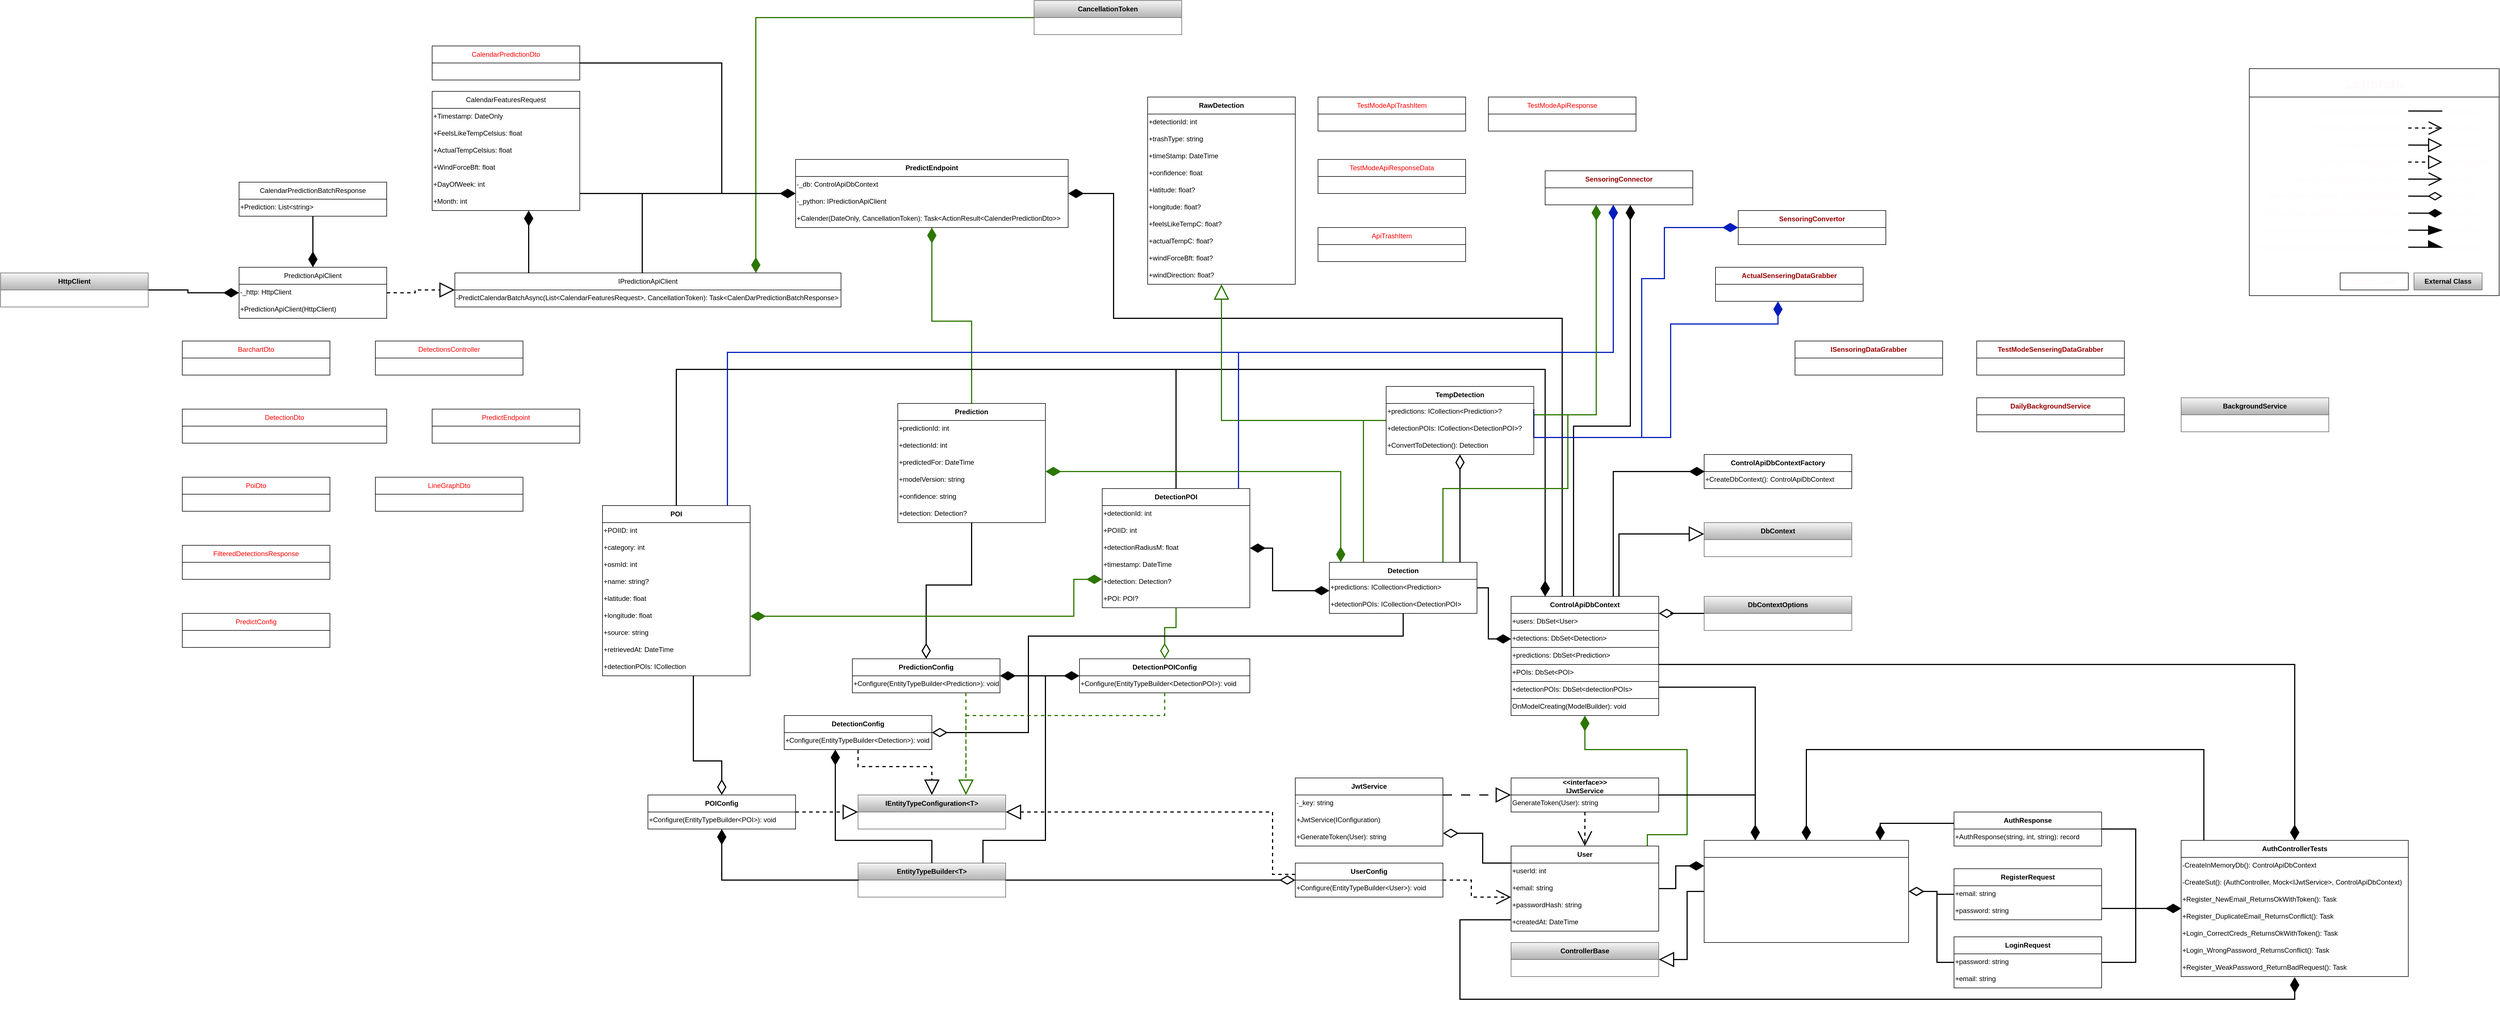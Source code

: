 <mxfile version="26.1.1">
  <diagram name="Page-1" id="39hm194q-l13xccRxlsW">
    <mxGraphModel dx="7352" dy="3788" grid="1" gridSize="10" guides="1" tooltips="1" connect="1" arrows="1" fold="1" page="1" pageScale="1" pageWidth="827" pageHeight="1169" math="0" shadow="0">
      <root>
        <mxCell id="0" />
        <mxCell id="1" parent="0" />
        <mxCell id="iMFxXNbG9mVQUTvpo4ha-89" style="edgeStyle=orthogonalEdgeStyle;rounded=0;orthogonalLoop=1;jettySize=auto;html=1;entryX=0.25;entryY=0;entryDx=0;entryDy=0;strokeWidth=2;endSize=22;endArrow=diamondThin;endFill=1;fontColor=#FF0000;" parent="1" source="e_NueUDCwhWNqrkMhHox-1" target="iMFxXNbG9mVQUTvpo4ha-80" edge="1">
          <mxGeometry relative="1" as="geometry">
            <Array as="points">
              <mxPoint x="-1350" y="-70" />
            </Array>
          </mxGeometry>
        </mxCell>
        <mxCell id="RKpVfi-_QJKtM7PnYj4Q-41" style="edgeStyle=orthogonalEdgeStyle;rounded=0;orthogonalLoop=1;jettySize=auto;html=1;endArrow=block;endFill=0;strokeWidth=2;endSize=22;fontColor=#FF0000;" parent="1" source="e_NueUDCwhWNqrkMhHox-1" target="iMFxXNbG9mVQUTvpo4ha-42" edge="1">
          <mxGeometry relative="1" as="geometry">
            <Array as="points">
              <mxPoint x="-1590" y="-340" />
            </Array>
          </mxGeometry>
        </mxCell>
        <mxCell id="iwyEC6983UlKEHwNcQ2G-27" style="edgeStyle=orthogonalEdgeStyle;rounded=0;orthogonalLoop=1;jettySize=auto;html=1;strokeWidth=2;endArrow=diamondThin;endFill=1;endSize=22;" parent="1" source="e_NueUDCwhWNqrkMhHox-1" target="iwyEC6983UlKEHwNcQ2G-1" edge="1">
          <mxGeometry relative="1" as="geometry">
            <Array as="points">
              <mxPoint x="-400" y="-110" />
            </Array>
          </mxGeometry>
        </mxCell>
        <mxCell id="iwyEC6983UlKEHwNcQ2G-37" style="edgeStyle=orthogonalEdgeStyle;rounded=0;orthogonalLoop=1;jettySize=auto;html=1;strokeWidth=2;targetPerimeterSpacing=-1;endSize=22;endArrow=diamondThin;endFill=1;" parent="1" source="e_NueUDCwhWNqrkMhHox-1" target="iwyEC6983UlKEHwNcQ2G-28" edge="1">
          <mxGeometry relative="1" as="geometry">
            <Array as="points">
              <mxPoint x="-1600" y="-450" />
            </Array>
          </mxGeometry>
        </mxCell>
        <mxCell id="iwyEC6983UlKEHwNcQ2G-41" style="edgeStyle=orthogonalEdgeStyle;rounded=0;orthogonalLoop=1;jettySize=auto;html=1;endArrow=diamondThin;endFill=1;strokeWidth=2;endSize=22;" parent="1" source="e_NueUDCwhWNqrkMhHox-1" target="iwyEC6983UlKEHwNcQ2G-38" edge="1">
          <mxGeometry relative="1" as="geometry">
            <Array as="points">
              <mxPoint x="-1670" y="-530" />
              <mxPoint x="-1570" y="-530" />
            </Array>
          </mxGeometry>
        </mxCell>
        <mxCell id="iwyEC6983UlKEHwNcQ2G-42" style="edgeStyle=orthogonalEdgeStyle;rounded=0;orthogonalLoop=1;jettySize=auto;html=1;strokeWidth=2;endArrow=diamondThin;endFill=1;endSize=22;" parent="1" source="e_NueUDCwhWNqrkMhHox-1" target="7S8ZCQFVZ5OZvFziOqp5-1" edge="1">
          <mxGeometry relative="1" as="geometry">
            <Array as="points">
              <mxPoint x="-1690" y="-720" />
              <mxPoint x="-2480" y="-720" />
              <mxPoint x="-2480" y="-940" />
            </Array>
          </mxGeometry>
        </mxCell>
        <mxCell id="e_NueUDCwhWNqrkMhHox-1" value="&lt;b&gt;ControlApiDbContext&lt;/b&gt;" style="swimlane;fontStyle=0;childLayout=stackLayout;horizontal=1;startSize=30;horizontalStack=0;resizeParent=1;resizeParentMax=0;resizeLast=0;collapsible=1;marginBottom=0;whiteSpace=wrap;html=1;align=center;labelBackgroundColor=none;fontColor=default;strokeColor=default;" parent="1" vertex="1">
          <mxGeometry x="-1780" y="-230" width="260" height="210" as="geometry" />
        </mxCell>
        <mxCell id="e_NueUDCwhWNqrkMhHox-4" value="&lt;span style=&quot;font-family: Helvetica; font-size: 12px; font-style: normal; font-variant-ligatures: normal; font-variant-caps: normal; font-weight: 400; letter-spacing: normal; orphans: 2; text-align: left; text-indent: 0px; text-transform: none; widows: 2; word-spacing: 0px; -webkit-text-stroke-width: 0px; white-space: normal; text-decoration-thickness: initial; text-decoration-style: initial; text-decoration-color: initial; float: none; display: inline !important;&quot;&gt;+users: DbSet&amp;lt;User&amp;gt;&lt;/span&gt;" style="text;whiteSpace=wrap;html=1;labelBackgroundColor=none;fontColor=default;strokeColor=default;" parent="e_NueUDCwhWNqrkMhHox-1" vertex="1">
          <mxGeometry y="30" width="260" height="30" as="geometry" />
        </mxCell>
        <mxCell id="e_NueUDCwhWNqrkMhHox-7" value="&lt;span style=&quot;font-family: Helvetica; font-size: 12px; font-style: normal; font-variant-ligatures: normal; font-variant-caps: normal; font-weight: 400; letter-spacing: normal; orphans: 2; text-align: left; text-indent: 0px; text-transform: none; widows: 2; word-spacing: 0px; -webkit-text-stroke-width: 0px; white-space: normal; text-decoration-thickness: initial; text-decoration-style: initial; text-decoration-color: initial; float: none; display: inline !important;&quot;&gt;+detections: DbSet&amp;lt;Detection&amp;gt;&lt;/span&gt;" style="text;whiteSpace=wrap;html=1;labelBackgroundColor=none;fontColor=default;strokeColor=default;" parent="e_NueUDCwhWNqrkMhHox-1" vertex="1">
          <mxGeometry y="60" width="260" height="30" as="geometry" />
        </mxCell>
        <mxCell id="e_NueUDCwhWNqrkMhHox-9" value="&lt;span style=&quot;font-family: Helvetica; font-size: 12px; font-style: normal; font-variant-ligatures: normal; font-variant-caps: normal; font-weight: 400; letter-spacing: normal; orphans: 2; text-align: left; text-indent: 0px; text-transform: none; widows: 2; word-spacing: 0px; -webkit-text-stroke-width: 0px; white-space: normal; text-decoration-thickness: initial; text-decoration-style: initial; text-decoration-color: initial; float: none; display: inline !important;&quot;&gt;+predictions: DbSet&amp;lt;Prediction&amp;gt;&lt;/span&gt;" style="text;whiteSpace=wrap;html=1;labelBackgroundColor=none;fontColor=default;strokeColor=default;" parent="e_NueUDCwhWNqrkMhHox-1" vertex="1">
          <mxGeometry y="90" width="260" height="30" as="geometry" />
        </mxCell>
        <mxCell id="e_NueUDCwhWNqrkMhHox-5" value="&lt;span style=&quot;font-family: Helvetica; font-size: 12px; font-style: normal; font-variant-ligatures: normal; font-variant-caps: normal; font-weight: 400; letter-spacing: normal; orphans: 2; text-align: left; text-indent: 0px; text-transform: none; widows: 2; word-spacing: 0px; -webkit-text-stroke-width: 0px; white-space: normal; text-decoration-thickness: initial; text-decoration-style: initial; text-decoration-color: initial; float: none; display: inline !important;&quot;&gt;+POIs: DbSet&amp;lt;POI&amp;gt;&lt;/span&gt;" style="text;whiteSpace=wrap;html=1;labelBackgroundColor=none;fontColor=default;strokeColor=default;" parent="e_NueUDCwhWNqrkMhHox-1" vertex="1">
          <mxGeometry y="120" width="260" height="30" as="geometry" />
        </mxCell>
        <mxCell id="e_NueUDCwhWNqrkMhHox-3" value="&lt;span style=&quot;font-family: Helvetica; font-size: 12px; font-style: normal; font-variant-ligatures: normal; font-variant-caps: normal; font-weight: 400; letter-spacing: normal; orphans: 2; text-align: left; text-indent: 0px; text-transform: none; widows: 2; word-spacing: 0px; -webkit-text-stroke-width: 0px; white-space: normal; text-decoration-thickness: initial; text-decoration-style: initial; text-decoration-color: initial; float: none; display: inline !important;&quot;&gt;+detectionPOIs: DbSet&amp;lt;detectionPOIs&amp;gt;&lt;/span&gt;" style="text;whiteSpace=wrap;html=1;labelBackgroundColor=none;fontColor=default;strokeColor=default;" parent="e_NueUDCwhWNqrkMhHox-1" vertex="1">
          <mxGeometry y="150" width="260" height="30" as="geometry" />
        </mxCell>
        <mxCell id="e_NueUDCwhWNqrkMhHox-2" value="&lt;span style=&quot;font-family: Helvetica; font-size: 12px; font-style: normal; font-variant-ligatures: normal; font-variant-caps: normal; font-weight: 400; letter-spacing: normal; orphans: 2; text-align: left; text-indent: 0px; text-transform: none; widows: 2; word-spacing: 0px; -webkit-text-stroke-width: 0px; white-space: normal; text-decoration-thickness: initial; text-decoration-style: initial; text-decoration-color: initial; float: none; display: inline !important;&quot;&gt;OnModelCreating(ModelBuilder): void&lt;/span&gt;" style="text;whiteSpace=wrap;html=1;labelBackgroundColor=none;fontColor=default;strokeColor=default;" parent="e_NueUDCwhWNqrkMhHox-1" vertex="1">
          <mxGeometry y="180" width="260" height="30" as="geometry" />
        </mxCell>
        <mxCell id="iMFxXNbG9mVQUTvpo4ha-94" style="edgeStyle=orthogonalEdgeStyle;rounded=0;orthogonalLoop=1;jettySize=auto;html=1;entryX=0;entryY=0.5;entryDx=0;entryDy=0;endArrow=diamondThin;endFill=1;strokeWidth=2;endSize=22;fontColor=#FF0000;" parent="1" source="e_NueUDCwhWNqrkMhHox-14" target="iMFxXNbG9mVQUTvpo4ha-81" edge="1">
          <mxGeometry relative="1" as="geometry" />
        </mxCell>
        <mxCell id="iMFxXNbG9mVQUTvpo4ha-97" style="edgeStyle=orthogonalEdgeStyle;rounded=0;orthogonalLoop=1;jettySize=auto;html=1;strokeWidth=2;fillColor=#60a917;strokeColor=#2D7600;endArrow=diamondThin;endFill=1;endSize=22;labelBackgroundColor=none;fontColor=#FF0000;" parent="1" source="e_NueUDCwhWNqrkMhHox-14" target="e_NueUDCwhWNqrkMhHox-1" edge="1">
          <mxGeometry relative="1" as="geometry">
            <Array as="points">
              <mxPoint x="-1540" y="190" />
              <mxPoint x="-1470" y="190" />
              <mxPoint x="-1470" y="40" />
              <mxPoint x="-1650" y="40" />
            </Array>
          </mxGeometry>
        </mxCell>
        <mxCell id="iwyEC6983UlKEHwNcQ2G-26" style="edgeStyle=orthogonalEdgeStyle;rounded=0;orthogonalLoop=1;jettySize=auto;html=1;strokeWidth=2;endArrow=diamondThin;endFill=1;targetPerimeterSpacing=1;endSize=22;" parent="1" source="e_NueUDCwhWNqrkMhHox-14" target="iwyEC6983UlKEHwNcQ2G-1" edge="1">
          <mxGeometry relative="1" as="geometry">
            <Array as="points">
              <mxPoint x="-1870" y="340" />
              <mxPoint x="-1870" y="480" />
              <mxPoint x="-400" y="480" />
            </Array>
          </mxGeometry>
        </mxCell>
        <mxCell id="e_NueUDCwhWNqrkMhHox-14" value="&lt;b&gt;User&lt;/b&gt;" style="swimlane;fontStyle=0;childLayout=stackLayout;horizontal=1;startSize=30;horizontalStack=0;resizeParent=1;resizeParentMax=0;resizeLast=0;collapsible=1;marginBottom=0;whiteSpace=wrap;html=1;align=center;labelBackgroundColor=none;fontColor=default;" parent="1" vertex="1">
          <mxGeometry x="-1780" y="210" width="260" height="150" as="geometry" />
        </mxCell>
        <mxCell id="e_NueUDCwhWNqrkMhHox-16" value="&lt;span style=&quot;font-family: Helvetica; font-size: 12px; font-style: normal; font-variant-ligatures: normal; font-variant-caps: normal; font-weight: 400; letter-spacing: normal; orphans: 2; text-align: left; text-indent: 0px; text-transform: none; widows: 2; word-spacing: 0px; -webkit-text-stroke-width: 0px; white-space: normal; text-decoration-thickness: initial; text-decoration-style: initial; text-decoration-color: initial; float: none; display: inline !important;&quot;&gt;+userId: int&lt;/span&gt;" style="text;whiteSpace=wrap;html=1;labelBackgroundColor=none;fontColor=default;" parent="e_NueUDCwhWNqrkMhHox-14" vertex="1">
          <mxGeometry y="30" width="260" height="30" as="geometry" />
        </mxCell>
        <mxCell id="e_NueUDCwhWNqrkMhHox-17" value="&lt;span style=&quot;font-family: Helvetica; font-size: 12px; font-style: normal; font-variant-ligatures: normal; font-variant-caps: normal; font-weight: 400; letter-spacing: normal; orphans: 2; text-align: left; text-indent: 0px; text-transform: none; widows: 2; word-spacing: 0px; -webkit-text-stroke-width: 0px; white-space: normal; text-decoration-thickness: initial; text-decoration-style: initial; text-decoration-color: initial; float: none; display: inline !important;&quot;&gt;+email: string&lt;/span&gt;" style="text;whiteSpace=wrap;html=1;labelBackgroundColor=none;fontColor=default;" parent="e_NueUDCwhWNqrkMhHox-14" vertex="1">
          <mxGeometry y="60" width="260" height="30" as="geometry" />
        </mxCell>
        <mxCell id="e_NueUDCwhWNqrkMhHox-18" value="&lt;span style=&quot;font-family: Helvetica; font-size: 12px; font-style: normal; font-variant-ligatures: normal; font-variant-caps: normal; font-weight: 400; letter-spacing: normal; orphans: 2; text-align: left; text-indent: 0px; text-transform: none; widows: 2; word-spacing: 0px; -webkit-text-stroke-width: 0px; white-space: normal; text-decoration-thickness: initial; text-decoration-style: initial; text-decoration-color: initial; float: none; display: inline !important;&quot;&gt;+passwordHash: string&lt;/span&gt;" style="text;whiteSpace=wrap;html=1;labelBackgroundColor=none;fontColor=default;" parent="e_NueUDCwhWNqrkMhHox-14" vertex="1">
          <mxGeometry y="90" width="260" height="30" as="geometry" />
        </mxCell>
        <mxCell id="e_NueUDCwhWNqrkMhHox-15" value="&lt;span style=&quot;font-family: Helvetica; font-size: 12px; font-style: normal; font-variant-ligatures: normal; font-variant-caps: normal; font-weight: 400; letter-spacing: normal; orphans: 2; text-align: left; text-indent: 0px; text-transform: none; widows: 2; word-spacing: 0px; -webkit-text-stroke-width: 0px; white-space: normal; text-decoration-thickness: initial; text-decoration-style: initial; text-decoration-color: initial; float: none; display: inline !important;&quot;&gt;+createdAt: DateTime&lt;/span&gt;" style="text;whiteSpace=wrap;html=1;labelBackgroundColor=none;fontColor=default;" parent="e_NueUDCwhWNqrkMhHox-14" vertex="1">
          <mxGeometry y="120" width="260" height="30" as="geometry" />
        </mxCell>
        <mxCell id="RKpVfi-_QJKtM7PnYj4Q-15" style="edgeStyle=orthogonalEdgeStyle;rounded=0;orthogonalLoop=1;jettySize=auto;html=1;endSize=22;endArrow=diamondThin;endFill=0;strokeWidth=2;fontColor=#FF0000;" parent="1" source="e_NueUDCwhWNqrkMhHox-25" target="iMFxXNbG9mVQUTvpo4ha-104" edge="1">
          <mxGeometry relative="1" as="geometry" />
        </mxCell>
        <mxCell id="RKpVfi-_QJKtM7PnYj4Q-18" style="edgeStyle=orthogonalEdgeStyle;rounded=0;orthogonalLoop=1;jettySize=auto;html=1;strokeWidth=2;endArrow=diamondThin;endFill=1;endSize=22;fontColor=#FF0000;" parent="1" source="e_NueUDCwhWNqrkMhHox-25" target="e_NueUDCwhWNqrkMhHox-1" edge="1">
          <mxGeometry relative="1" as="geometry">
            <Array as="points">
              <mxPoint x="-2730" y="-630" />
              <mxPoint x="-1720" y="-630" />
            </Array>
          </mxGeometry>
        </mxCell>
        <mxCell id="7S8ZCQFVZ5OZvFziOqp5-8" style="edgeStyle=orthogonalEdgeStyle;rounded=0;orthogonalLoop=1;jettySize=auto;html=1;strokeWidth=2;endArrow=diamondThin;endFill=1;endSize=22;fillColor=#60a917;strokeColor=#2D7600;" parent="1" source="e_NueUDCwhWNqrkMhHox-25" target="7S8ZCQFVZ5OZvFziOqp5-1" edge="1">
          <mxGeometry relative="1" as="geometry" />
        </mxCell>
        <mxCell id="e_NueUDCwhWNqrkMhHox-25" value="Prediction" style="swimlane;childLayout=stackLayout;horizontal=1;startSize=30;horizontalStack=0;resizeParent=1;resizeParentMax=0;resizeLast=0;collapsible=1;marginBottom=0;whiteSpace=wrap;html=1;align=center;fontColor=default;" parent="1" vertex="1">
          <mxGeometry x="-2860" y="-570" width="260" height="210" as="geometry" />
        </mxCell>
        <mxCell id="e_NueUDCwhWNqrkMhHox-26" value="+predictionId: int&#xa;" style="text;whiteSpace=wrap;html=1;fontColor=default;" parent="e_NueUDCwhWNqrkMhHox-25" vertex="1">
          <mxGeometry y="30" width="260" height="30" as="geometry" />
        </mxCell>
        <mxCell id="e_NueUDCwhWNqrkMhHox-27" value="+detectionId: int&#xa;" style="text;whiteSpace=wrap;html=1;fontColor=default;" parent="e_NueUDCwhWNqrkMhHox-25" vertex="1">
          <mxGeometry y="60" width="260" height="30" as="geometry" />
        </mxCell>
        <mxCell id="e_NueUDCwhWNqrkMhHox-28" value="+predictedFor: DateTime&#xa;" style="text;whiteSpace=wrap;html=1;fontColor=default;" parent="e_NueUDCwhWNqrkMhHox-25" vertex="1">
          <mxGeometry y="90" width="260" height="30" as="geometry" />
        </mxCell>
        <mxCell id="e_NueUDCwhWNqrkMhHox-30" value="+modelVersion: string&#xa;" style="text;whiteSpace=wrap;html=1;fontColor=default;" parent="e_NueUDCwhWNqrkMhHox-25" vertex="1">
          <mxGeometry y="120" width="260" height="30" as="geometry" />
        </mxCell>
        <mxCell id="e_NueUDCwhWNqrkMhHox-32" value="+confidence: string" style="text;whiteSpace=wrap;html=1;fontColor=default;" parent="e_NueUDCwhWNqrkMhHox-25" vertex="1">
          <mxGeometry y="150" width="260" height="30" as="geometry" />
        </mxCell>
        <mxCell id="e_NueUDCwhWNqrkMhHox-31" value="+detection:&amp;nbsp;Detection?" style="text;whiteSpace=wrap;html=1;fontColor=default;" parent="e_NueUDCwhWNqrkMhHox-25" vertex="1">
          <mxGeometry y="180" width="260" height="30" as="geometry" />
        </mxCell>
        <mxCell id="RKpVfi-_QJKtM7PnYj4Q-28" style="edgeStyle=orthogonalEdgeStyle;rounded=0;orthogonalLoop=1;jettySize=auto;html=1;endArrow=diamondThin;startFill=0;strokeWidth=2;endFill=1;endSize=22;fontColor=#FF0000;" parent="1" source="e_NueUDCwhWNqrkMhHox-42" edge="1">
          <mxGeometry relative="1" as="geometry">
            <mxPoint x="-1720" y="-230" as="targetPoint" />
            <Array as="points">
              <mxPoint x="-3250" y="-630" />
              <mxPoint x="-1720" y="-630" />
              <mxPoint x="-1720" y="-230" />
            </Array>
          </mxGeometry>
        </mxCell>
        <mxCell id="RKpVfi-_QJKtM7PnYj4Q-29" style="edgeStyle=orthogonalEdgeStyle;rounded=0;orthogonalLoop=1;jettySize=auto;html=1;entryX=0.5;entryY=0;entryDx=0;entryDy=0;strokeWidth=2;endSize=22;endArrow=diamondThin;endFill=0;fontColor=#FF0000;" parent="1" source="e_NueUDCwhWNqrkMhHox-42" target="iMFxXNbG9mVQUTvpo4ha-112" edge="1">
          <mxGeometry relative="1" as="geometry">
            <Array as="points">
              <mxPoint x="-3220" y="60" />
              <mxPoint x="-3170" y="60" />
            </Array>
          </mxGeometry>
        </mxCell>
        <mxCell id="iwyEC6983UlKEHwNcQ2G-77" style="edgeStyle=orthogonalEdgeStyle;rounded=0;orthogonalLoop=1;jettySize=auto;html=1;fillColor=#0050ef;strokeColor=#001DBC;strokeWidth=2;endArrow=diamondThin;endFill=1;endSize=22;" parent="1" source="e_NueUDCwhWNqrkMhHox-42" target="iwyEC6983UlKEHwNcQ2G-38" edge="1">
          <mxGeometry relative="1" as="geometry">
            <Array as="points">
              <mxPoint x="-3160" y="-660" />
              <mxPoint x="-1600" y="-660" />
            </Array>
          </mxGeometry>
        </mxCell>
        <mxCell id="e_NueUDCwhWNqrkMhHox-42" value="POI" style="swimlane;childLayout=stackLayout;horizontal=1;startSize=30;horizontalStack=0;resizeParent=1;resizeParentMax=0;resizeLast=0;collapsible=1;marginBottom=0;whiteSpace=wrap;html=1;align=center;fontColor=default;" parent="1" vertex="1">
          <mxGeometry x="-3380" y="-390" width="260" height="300" as="geometry" />
        </mxCell>
        <mxCell id="e_NueUDCwhWNqrkMhHox-43" value="+POIID: int" style="text;whiteSpace=wrap;html=1;fontColor=default;" parent="e_NueUDCwhWNqrkMhHox-42" vertex="1">
          <mxGeometry y="30" width="260" height="30" as="geometry" />
        </mxCell>
        <mxCell id="e_NueUDCwhWNqrkMhHox-44" value="+category: int" style="text;whiteSpace=wrap;html=1;fontColor=default;" parent="e_NueUDCwhWNqrkMhHox-42" vertex="1">
          <mxGeometry y="60" width="260" height="30" as="geometry" />
        </mxCell>
        <mxCell id="e_NueUDCwhWNqrkMhHox-45" value="+osmId: int" style="text;whiteSpace=wrap;html=1;fontColor=default;" parent="e_NueUDCwhWNqrkMhHox-42" vertex="1">
          <mxGeometry y="90" width="260" height="30" as="geometry" />
        </mxCell>
        <mxCell id="e_NueUDCwhWNqrkMhHox-47" value="+name: string?" style="text;whiteSpace=wrap;html=1;fontColor=default;" parent="e_NueUDCwhWNqrkMhHox-42" vertex="1">
          <mxGeometry y="120" width="260" height="30" as="geometry" />
        </mxCell>
        <mxCell id="e_NueUDCwhWNqrkMhHox-48" value="+latitude: float" style="text;whiteSpace=wrap;html=1;fontColor=default;" parent="e_NueUDCwhWNqrkMhHox-42" vertex="1">
          <mxGeometry y="150" width="260" height="30" as="geometry" />
        </mxCell>
        <mxCell id="e_NueUDCwhWNqrkMhHox-50" value="+longitude:&amp;nbsp;float" style="text;whiteSpace=wrap;html=1;fontColor=default;" parent="e_NueUDCwhWNqrkMhHox-42" vertex="1">
          <mxGeometry y="180" width="260" height="30" as="geometry" />
        </mxCell>
        <mxCell id="e_NueUDCwhWNqrkMhHox-53" value="+source:&amp;nbsp;string" style="text;whiteSpace=wrap;html=1;fontColor=default;" parent="e_NueUDCwhWNqrkMhHox-42" vertex="1">
          <mxGeometry y="210" width="260" height="30" as="geometry" />
        </mxCell>
        <mxCell id="e_NueUDCwhWNqrkMhHox-54" value="+retrievedAt:&amp;nbsp;DateTime" style="text;whiteSpace=wrap;html=1;fontColor=default;" parent="e_NueUDCwhWNqrkMhHox-42" vertex="1">
          <mxGeometry y="240" width="260" height="30" as="geometry" />
        </mxCell>
        <mxCell id="e_NueUDCwhWNqrkMhHox-49" value="+detectionPOIs:&amp;nbsp;ICollection" style="text;whiteSpace=wrap;html=1;fontColor=default;" parent="e_NueUDCwhWNqrkMhHox-42" vertex="1">
          <mxGeometry y="270" width="260" height="30" as="geometry" />
        </mxCell>
        <mxCell id="RKpVfi-_QJKtM7PnYj4Q-19" style="edgeStyle=orthogonalEdgeStyle;rounded=0;orthogonalLoop=1;jettySize=auto;html=1;endArrow=diamondThin;endFill=0;strokeWidth=2;endSize=22;fillColor=#60a917;strokeColor=#2D7600;fontColor=#FF0000;" parent="1" source="iMFxXNbG9mVQUTvpo4ha-1" target="iMFxXNbG9mVQUTvpo4ha-108" edge="1">
          <mxGeometry relative="1" as="geometry" />
        </mxCell>
        <mxCell id="RKpVfi-_QJKtM7PnYj4Q-25" style="edgeStyle=orthogonalEdgeStyle;rounded=0;orthogonalLoop=1;jettySize=auto;html=1;endArrow=diamondThin;endFill=1;strokeWidth=2;endSize=22;fontColor=#FF0000;" parent="1" source="iMFxXNbG9mVQUTvpo4ha-1" target="e_NueUDCwhWNqrkMhHox-1" edge="1">
          <mxGeometry relative="1" as="geometry">
            <Array as="points">
              <mxPoint x="-2370" y="-630" />
              <mxPoint x="-1720" y="-630" />
            </Array>
          </mxGeometry>
        </mxCell>
        <mxCell id="iwyEC6983UlKEHwNcQ2G-76" style="edgeStyle=orthogonalEdgeStyle;rounded=0;orthogonalLoop=1;jettySize=auto;html=1;fillColor=#0050ef;strokeColor=#001DBC;strokeWidth=2;endArrow=diamondThin;endFill=1;endSize=22;" parent="1" source="iMFxXNbG9mVQUTvpo4ha-1" target="iwyEC6983UlKEHwNcQ2G-38" edge="1">
          <mxGeometry relative="1" as="geometry">
            <Array as="points">
              <mxPoint x="-2260" y="-660" />
              <mxPoint x="-1600" y="-660" />
            </Array>
          </mxGeometry>
        </mxCell>
        <mxCell id="iMFxXNbG9mVQUTvpo4ha-1" value="DetectionPOI" style="swimlane;childLayout=stackLayout;horizontal=1;startSize=30;horizontalStack=0;resizeParent=1;resizeParentMax=0;resizeLast=0;collapsible=1;marginBottom=0;whiteSpace=wrap;html=1;align=center;fontColor=default;" parent="1" vertex="1">
          <mxGeometry x="-2500" y="-420" width="260" height="210" as="geometry" />
        </mxCell>
        <mxCell id="iMFxXNbG9mVQUTvpo4ha-2" value="+detectionId: int" style="text;whiteSpace=wrap;html=1;fontColor=default;" parent="iMFxXNbG9mVQUTvpo4ha-1" vertex="1">
          <mxGeometry y="30" width="260" height="30" as="geometry" />
        </mxCell>
        <mxCell id="iMFxXNbG9mVQUTvpo4ha-3" value="+POIID: int" style="text;whiteSpace=wrap;html=1;fontColor=default;" parent="iMFxXNbG9mVQUTvpo4ha-1" vertex="1">
          <mxGeometry y="60" width="260" height="30" as="geometry" />
        </mxCell>
        <mxCell id="iMFxXNbG9mVQUTvpo4ha-4" value="+detectionRadiusM&lt;span style=&quot;background-color: transparent;&quot;&gt;: float&lt;/span&gt;" style="text;whiteSpace=wrap;html=1;fontColor=default;" parent="iMFxXNbG9mVQUTvpo4ha-1" vertex="1">
          <mxGeometry y="90" width="260" height="30" as="geometry" />
        </mxCell>
        <mxCell id="iMFxXNbG9mVQUTvpo4ha-5" value="+timestamp: DateTime" style="text;whiteSpace=wrap;html=1;fontColor=default;" parent="iMFxXNbG9mVQUTvpo4ha-1" vertex="1">
          <mxGeometry y="120" width="260" height="30" as="geometry" />
        </mxCell>
        <mxCell id="iMFxXNbG9mVQUTvpo4ha-6" value="+detection:&amp;nbsp;Detection?" style="text;whiteSpace=wrap;html=1;fontColor=default;" parent="iMFxXNbG9mVQUTvpo4ha-1" vertex="1">
          <mxGeometry y="150" width="260" height="30" as="geometry" />
        </mxCell>
        <mxCell id="iMFxXNbG9mVQUTvpo4ha-7" value="+POI:&amp;nbsp;POI?" style="text;whiteSpace=wrap;html=1;fontColor=default;" parent="iMFxXNbG9mVQUTvpo4ha-1" vertex="1">
          <mxGeometry y="180" width="260" height="30" as="geometry" />
        </mxCell>
        <mxCell id="RKpVfi-_QJKtM7PnYj4Q-11" style="edgeStyle=orthogonalEdgeStyle;rounded=0;orthogonalLoop=1;jettySize=auto;html=1;entryX=1;entryY=0;entryDx=0;entryDy=0;endArrow=diamondThin;endFill=0;strokeColor=default;endSize=22;strokeWidth=2;fontColor=#FF0000;" parent="1" source="iMFxXNbG9mVQUTvpo4ha-14" target="iMFxXNbG9mVQUTvpo4ha-107" edge="1">
          <mxGeometry relative="1" as="geometry">
            <Array as="points">
              <mxPoint x="-2630" y="-160" />
              <mxPoint x="-2630" y="10" />
            </Array>
          </mxGeometry>
        </mxCell>
        <mxCell id="RKpVfi-_QJKtM7PnYj4Q-12" style="edgeStyle=orthogonalEdgeStyle;rounded=0;orthogonalLoop=1;jettySize=auto;html=1;strokeWidth=2;endSize=22;endArrow=diamondThin;endFill=1;startSize=22;startArrow=diamondThin;startFill=1;fontColor=#FF0000;" parent="1" source="iMFxXNbG9mVQUTvpo4ha-14" target="iMFxXNbG9mVQUTvpo4ha-1" edge="1">
          <mxGeometry relative="1" as="geometry">
            <Array as="points">
              <mxPoint x="-2200" y="-240" />
              <mxPoint x="-2200" y="-315" />
            </Array>
          </mxGeometry>
        </mxCell>
        <mxCell id="RKpVfi-_QJKtM7PnYj4Q-24" style="edgeStyle=orthogonalEdgeStyle;rounded=0;orthogonalLoop=1;jettySize=auto;html=1;startArrow=diamondThin;startFill=1;strokeWidth=2;startSize=22;fillColor=#60a917;strokeColor=#2D7600;endArrow=diamondThin;endFill=1;endSize=22;fontColor=#FF0000;" parent="1" source="iMFxXNbG9mVQUTvpo4ha-1" target="e_NueUDCwhWNqrkMhHox-42" edge="1">
          <mxGeometry relative="1" as="geometry">
            <Array as="points">
              <mxPoint x="-2550" y="-260" />
              <mxPoint x="-2550" y="-195" />
            </Array>
          </mxGeometry>
        </mxCell>
        <mxCell id="iwyEC6983UlKEHwNcQ2G-65" style="edgeStyle=orthogonalEdgeStyle;rounded=0;orthogonalLoop=1;jettySize=auto;html=1;endArrow=diamondThin;endFill=0;strokeWidth=2;endSize=22;" parent="1" source="iMFxXNbG9mVQUTvpo4ha-14" target="iwyEC6983UlKEHwNcQ2G-44" edge="1">
          <mxGeometry relative="1" as="geometry">
            <Array as="points">
              <mxPoint x="-1870" y="-350" />
              <mxPoint x="-1870" y="-350" />
            </Array>
          </mxGeometry>
        </mxCell>
        <mxCell id="iwyEC6983UlKEHwNcQ2G-66" style="edgeStyle=orthogonalEdgeStyle;rounded=0;orthogonalLoop=1;jettySize=auto;html=1;fillColor=#60a917;strokeColor=#2D7600;strokeWidth=2;endArrow=block;endFill=0;endSize=22;" parent="1" source="iMFxXNbG9mVQUTvpo4ha-14" target="iwyEC6983UlKEHwNcQ2G-46" edge="1">
          <mxGeometry relative="1" as="geometry">
            <Array as="points">
              <mxPoint x="-2040" y="-540" />
              <mxPoint x="-2290" y="-540" />
            </Array>
          </mxGeometry>
        </mxCell>
        <mxCell id="iwyEC6983UlKEHwNcQ2G-68" style="edgeStyle=orthogonalEdgeStyle;rounded=0;orthogonalLoop=1;jettySize=auto;html=1;fillColor=#60a917;strokeColor=#2D7600;endArrow=diamondThin;endFill=1;strokeWidth=2;endSize=22;" parent="1" source="iMFxXNbG9mVQUTvpo4ha-14" target="iwyEC6983UlKEHwNcQ2G-38" edge="1">
          <mxGeometry relative="1" as="geometry">
            <Array as="points">
              <mxPoint x="-1900" y="-420" />
              <mxPoint x="-1680" y="-420" />
              <mxPoint x="-1680" y="-550" />
              <mxPoint x="-1630" y="-550" />
            </Array>
          </mxGeometry>
        </mxCell>
        <mxCell id="iMFxXNbG9mVQUTvpo4ha-14" value="Detection" style="swimlane;childLayout=stackLayout;horizontal=1;startSize=30;horizontalStack=0;resizeParent=1;resizeParentMax=0;resizeLast=0;collapsible=1;marginBottom=0;whiteSpace=wrap;html=1;align=center;fontColor=default;" parent="1" vertex="1">
          <mxGeometry x="-2100" y="-290" width="260" height="90" as="geometry" />
        </mxCell>
        <mxCell id="iMFxXNbG9mVQUTvpo4ha-26" value="+predictions:&amp;nbsp;ICollection&amp;lt;Prediction&amp;gt;" style="text;whiteSpace=wrap;html=1;fontColor=default;" parent="iMFxXNbG9mVQUTvpo4ha-14" vertex="1">
          <mxGeometry y="30" width="260" height="30" as="geometry" />
        </mxCell>
        <mxCell id="iMFxXNbG9mVQUTvpo4ha-27" value="+detectionPOIs:&amp;nbsp;ICollection&amp;lt;DetectionPOI&amp;gt;" style="text;whiteSpace=wrap;html=1;fontColor=default;" parent="iMFxXNbG9mVQUTvpo4ha-14" vertex="1">
          <mxGeometry y="60" width="260" height="30" as="geometry" />
        </mxCell>
        <mxCell id="iMFxXNbG9mVQUTvpo4ha-42" value="DbContext" style="swimlane;childLayout=stackLayout;horizontal=1;startSize=30;horizontalStack=0;resizeParent=1;resizeParentMax=0;resizeLast=0;collapsible=1;marginBottom=0;whiteSpace=wrap;html=1;align=center;fillColor=#f5f5f5;gradientColor=#b3b3b3;strokeColor=#666666;fontColor=#000000;" parent="1" vertex="1">
          <mxGeometry x="-1440" y="-360" width="260" height="60" as="geometry" />
        </mxCell>
        <mxCell id="RKpVfi-_QJKtM7PnYj4Q-40" style="edgeStyle=orthogonalEdgeStyle;rounded=0;orthogonalLoop=1;jettySize=auto;html=1;endArrow=diamondThin;endFill=0;strokeWidth=2;endSize=22;fontColor=#FF0000;" parent="1" source="iMFxXNbG9mVQUTvpo4ha-43" target="e_NueUDCwhWNqrkMhHox-1" edge="1">
          <mxGeometry relative="1" as="geometry">
            <Array as="points">
              <mxPoint x="-1500" y="-200" />
              <mxPoint x="-1500" y="-200" />
            </Array>
          </mxGeometry>
        </mxCell>
        <mxCell id="iMFxXNbG9mVQUTvpo4ha-43" value="DbContextOptions" style="swimlane;childLayout=stackLayout;horizontal=1;startSize=30;horizontalStack=0;resizeParent=1;resizeParentMax=0;resizeLast=0;collapsible=1;marginBottom=0;whiteSpace=wrap;html=1;align=center;fillColor=#f5f5f5;gradientColor=#b3b3b3;strokeColor=#666666;fontColor=#000000;" parent="1" vertex="1">
          <mxGeometry x="-1440" y="-230" width="260" height="60" as="geometry" />
        </mxCell>
        <mxCell id="iMFxXNbG9mVQUTvpo4ha-93" style="edgeStyle=orthogonalEdgeStyle;rounded=0;orthogonalLoop=1;jettySize=auto;html=1;strokeWidth=2;endArrow=none;endFill=0;startArrow=diamondThin;startFill=0;startSize=22;exitX=1;exitY=0.25;exitDx=0;exitDy=0;fontColor=#FF0000;" parent="1" source="iMFxXNbG9mVQUTvpo4ha-50" target="e_NueUDCwhWNqrkMhHox-14" edge="1">
          <mxGeometry relative="1" as="geometry">
            <Array as="points">
              <mxPoint x="-1830" y="188" />
              <mxPoint x="-1830" y="240" />
            </Array>
          </mxGeometry>
        </mxCell>
        <mxCell id="iMFxXNbG9mVQUTvpo4ha-44" value="JwtService" style="swimlane;childLayout=stackLayout;horizontal=1;startSize=30;horizontalStack=0;resizeParent=1;resizeParentMax=0;resizeLast=0;collapsible=1;marginBottom=0;whiteSpace=wrap;html=1;align=center;fontColor=default;" parent="1" vertex="1">
          <mxGeometry x="-2160" y="90" width="260" height="120" as="geometry" />
        </mxCell>
        <mxCell id="iMFxXNbG9mVQUTvpo4ha-47" value="-_key: string" style="text;whiteSpace=wrap;html=1;fontColor=default;" parent="iMFxXNbG9mVQUTvpo4ha-44" vertex="1">
          <mxGeometry y="30" width="260" height="30" as="geometry" />
        </mxCell>
        <mxCell id="iMFxXNbG9mVQUTvpo4ha-49" value="+JwtService(IConfiguration)" style="text;whiteSpace=wrap;html=1;fontColor=default;" parent="iMFxXNbG9mVQUTvpo4ha-44" vertex="1">
          <mxGeometry y="60" width="260" height="30" as="geometry" />
        </mxCell>
        <mxCell id="iMFxXNbG9mVQUTvpo4ha-50" value="+GenerateToken(User): string" style="text;whiteSpace=wrap;html=1;fontColor=default;" parent="iMFxXNbG9mVQUTvpo4ha-44" vertex="1">
          <mxGeometry y="90" width="260" height="30" as="geometry" />
        </mxCell>
        <mxCell id="iMFxXNbG9mVQUTvpo4ha-88" style="edgeStyle=orthogonalEdgeStyle;rounded=0;orthogonalLoop=1;jettySize=auto;html=1;entryX=0.25;entryY=0;entryDx=0;entryDy=0;strokeWidth=2;endSize=22;endArrow=diamondThin;endFill=1;fontColor=#FF0000;" parent="1" source="iMFxXNbG9mVQUTvpo4ha-45" target="iMFxXNbG9mVQUTvpo4ha-80" edge="1">
          <mxGeometry relative="1" as="geometry" />
        </mxCell>
        <mxCell id="iMFxXNbG9mVQUTvpo4ha-92" style="edgeStyle=orthogonalEdgeStyle;rounded=0;orthogonalLoop=1;jettySize=auto;html=1;entryX=0.5;entryY=0;entryDx=0;entryDy=0;strokeWidth=2;endArrow=open;endFill=0;dashed=1;endSize=22;labelBackgroundColor=none;fontColor=#FF0000;" parent="1" source="iMFxXNbG9mVQUTvpo4ha-45" target="e_NueUDCwhWNqrkMhHox-14" edge="1">
          <mxGeometry relative="1" as="geometry" />
        </mxCell>
        <mxCell id="iMFxXNbG9mVQUTvpo4ha-45" value="&amp;lt;&amp;lt;interface&lt;span style=&quot;&quot;&gt;&amp;gt;&amp;gt;&lt;/span&gt;&lt;div&gt;IJwtService&lt;/div&gt;" style="swimlane;childLayout=stackLayout;horizontal=1;startSize=30;horizontalStack=0;resizeParent=1;resizeParentMax=0;resizeLast=0;collapsible=1;marginBottom=0;whiteSpace=wrap;html=1;align=center;labelBackgroundColor=none;fontColor=default;" parent="1" vertex="1">
          <mxGeometry x="-1780" y="90" width="260" height="60" as="geometry" />
        </mxCell>
        <mxCell id="iMFxXNbG9mVQUTvpo4ha-46" value="GenerateToken(User): string" style="text;whiteSpace=wrap;html=1;labelBackgroundColor=none;fontColor=default;" parent="iMFxXNbG9mVQUTvpo4ha-45" vertex="1">
          <mxGeometry y="30" width="260" height="30" as="geometry" />
        </mxCell>
        <mxCell id="RKpVfi-_QJKtM7PnYj4Q-38" style="edgeStyle=orthogonalEdgeStyle;rounded=0;orthogonalLoop=1;jettySize=auto;html=1;strokeWidth=2;endArrow=diamondThin;endFill=0;endSize=22;fontColor=#FF0000;" parent="1" source="iMFxXNbG9mVQUTvpo4ha-51" target="iMFxXNbG9mVQUTvpo4ha-80" edge="1">
          <mxGeometry relative="1" as="geometry" />
        </mxCell>
        <mxCell id="iMFxXNbG9mVQUTvpo4ha-51" value="LoginRequest" style="swimlane;childLayout=stackLayout;horizontal=1;startSize=30;horizontalStack=0;resizeParent=1;resizeParentMax=0;resizeLast=0;collapsible=1;marginBottom=0;whiteSpace=wrap;html=1;align=center;fontColor=default;" parent="1" vertex="1">
          <mxGeometry x="-1000" y="370" width="260" height="90" as="geometry" />
        </mxCell>
        <mxCell id="iwyEC6983UlKEHwNcQ2G-23" value="+password: string" style="text;whiteSpace=wrap;html=1;fontColor=default;" parent="iMFxXNbG9mVQUTvpo4ha-51" vertex="1">
          <mxGeometry y="30" width="260" height="30" as="geometry" />
        </mxCell>
        <mxCell id="iwyEC6983UlKEHwNcQ2G-22" value="+email: string" style="text;whiteSpace=wrap;html=1;fontColor=default;" parent="iMFxXNbG9mVQUTvpo4ha-51" vertex="1">
          <mxGeometry y="60" width="260" height="30" as="geometry" />
        </mxCell>
        <mxCell id="RKpVfi-_QJKtM7PnYj4Q-37" style="edgeStyle=orthogonalEdgeStyle;rounded=0;orthogonalLoop=1;jettySize=auto;html=1;endSize=22;endArrow=diamondThin;endFill=0;strokeWidth=2;fontColor=#FF0000;" parent="1" source="iMFxXNbG9mVQUTvpo4ha-55" target="iMFxXNbG9mVQUTvpo4ha-80" edge="1">
          <mxGeometry relative="1" as="geometry" />
        </mxCell>
        <mxCell id="iMFxXNbG9mVQUTvpo4ha-55" value="RegisterRequest" style="swimlane;childLayout=stackLayout;horizontal=1;startSize=30;horizontalStack=0;resizeParent=1;resizeParentMax=0;resizeLast=0;collapsible=1;marginBottom=0;whiteSpace=wrap;html=1;align=center;fontColor=default;" parent="1" vertex="1">
          <mxGeometry x="-1000" y="250" width="260" height="90" as="geometry" />
        </mxCell>
        <mxCell id="iMFxXNbG9mVQUTvpo4ha-58" value="+email: string" style="text;whiteSpace=wrap;html=1;fontColor=default;" parent="iMFxXNbG9mVQUTvpo4ha-55" vertex="1">
          <mxGeometry y="30" width="260" height="30" as="geometry" />
        </mxCell>
        <mxCell id="iwyEC6983UlKEHwNcQ2G-21" value="+password: string" style="text;whiteSpace=wrap;html=1;fontColor=default;" parent="iMFxXNbG9mVQUTvpo4ha-55" vertex="1">
          <mxGeometry y="60" width="260" height="30" as="geometry" />
        </mxCell>
        <mxCell id="RKpVfi-_QJKtM7PnYj4Q-39" style="edgeStyle=orthogonalEdgeStyle;rounded=0;orthogonalLoop=1;jettySize=auto;html=1;endArrow=diamondThin;endFill=1;strokeWidth=2;endSize=22;fontColor=#FF0000;" parent="1" source="iMFxXNbG9mVQUTvpo4ha-59" target="iMFxXNbG9mVQUTvpo4ha-80" edge="1">
          <mxGeometry relative="1" as="geometry">
            <Array as="points">
              <mxPoint x="-1130" y="170" />
            </Array>
          </mxGeometry>
        </mxCell>
        <mxCell id="iwyEC6983UlKEHwNcQ2G-20" style="edgeStyle=orthogonalEdgeStyle;rounded=0;orthogonalLoop=1;jettySize=auto;html=1;endArrow=diamondThin;endFill=1;strokeWidth=2;endSize=22;" parent="1" source="iMFxXNbG9mVQUTvpo4ha-55" target="iwyEC6983UlKEHwNcQ2G-1" edge="1">
          <mxGeometry relative="1" as="geometry">
            <Array as="points">
              <mxPoint x="-660" y="320" />
              <mxPoint x="-660" y="320" />
            </Array>
          </mxGeometry>
        </mxCell>
        <mxCell id="iwyEC6983UlKEHwNcQ2G-25" style="edgeStyle=orthogonalEdgeStyle;rounded=0;orthogonalLoop=1;jettySize=auto;html=1;strokeWidth=2;endArrow=diamondThin;endFill=1;endSize=22;" parent="1" source="iMFxXNbG9mVQUTvpo4ha-59" target="iwyEC6983UlKEHwNcQ2G-1" edge="1">
          <mxGeometry relative="1" as="geometry" />
        </mxCell>
        <mxCell id="iMFxXNbG9mVQUTvpo4ha-59" value="AuthResponse" style="swimlane;childLayout=stackLayout;horizontal=1;startSize=30;horizontalStack=0;resizeParent=1;resizeParentMax=0;resizeLast=0;collapsible=1;marginBottom=0;whiteSpace=wrap;html=1;align=center;fontColor=default;" parent="1" vertex="1">
          <mxGeometry x="-1000" y="150" width="260" height="60" as="geometry" />
        </mxCell>
        <mxCell id="iMFxXNbG9mVQUTvpo4ha-62" value="+AuthResponse(string, int, string): record" style="text;whiteSpace=wrap;html=1;fontColor=default;" parent="iMFxXNbG9mVQUTvpo4ha-59" vertex="1">
          <mxGeometry y="30" width="260" height="30" as="geometry" />
        </mxCell>
        <mxCell id="iMFxXNbG9mVQUTvpo4ha-63" value="ControllerBase" style="swimlane;childLayout=stackLayout;horizontal=1;startSize=30;horizontalStack=0;resizeParent=1;resizeParentMax=0;resizeLast=0;collapsible=1;marginBottom=0;whiteSpace=wrap;html=1;align=center;fillColor=#f5f5f5;gradientColor=#b3b3b3;strokeColor=#666666;fontColor=#000000;" parent="1" vertex="1">
          <mxGeometry x="-1780" y="380" width="260" height="60" as="geometry" />
        </mxCell>
        <mxCell id="iMFxXNbG9mVQUTvpo4ha-65" value="IEntityTypeConfiguration&amp;lt;T&amp;gt;" style="swimlane;childLayout=stackLayout;horizontal=1;startSize=30;horizontalStack=0;resizeParent=1;resizeParentMax=0;resizeLast=0;collapsible=1;marginBottom=0;whiteSpace=wrap;html=1;align=center;fillColor=#f5f5f5;gradientColor=#b3b3b3;strokeColor=#666666;fontColor=#000000;" parent="1" vertex="1">
          <mxGeometry x="-2930" y="120" width="260" height="60" as="geometry" />
        </mxCell>
        <mxCell id="iMFxXNbG9mVQUTvpo4ha-87" style="edgeStyle=orthogonalEdgeStyle;rounded=0;orthogonalLoop=1;jettySize=auto;html=1;strokeWidth=2;endArrow=block;endFill=0;endSize=22;entryX=1;entryY=0.5;entryDx=0;entryDy=0;fontColor=#FF0000;" parent="1" source="iMFxXNbG9mVQUTvpo4ha-80" target="iMFxXNbG9mVQUTvpo4ha-63" edge="1">
          <mxGeometry relative="1" as="geometry" />
        </mxCell>
        <mxCell id="iMFxXNbG9mVQUTvpo4ha-80" value="AuthController" style="swimlane;childLayout=stackLayout;horizontal=1;startSize=30;horizontalStack=0;resizeParent=1;resizeParentMax=0;resizeLast=0;collapsible=1;marginBottom=0;whiteSpace=wrap;html=1;align=center;fontColor=#FFFFFF;" parent="1" vertex="1">
          <mxGeometry x="-1440" y="200" width="360" height="180" as="geometry" />
        </mxCell>
        <mxCell id="iMFxXNbG9mVQUTvpo4ha-81" value="-_db:&amp;nbsp;ControlApiDbContext" style="text;whiteSpace=wrap;html=1;fontColor=#FFFFFF;" parent="iMFxXNbG9mVQUTvpo4ha-80" vertex="1">
          <mxGeometry y="30" width="360" height="30" as="geometry" />
        </mxCell>
        <mxCell id="iMFxXNbG9mVQUTvpo4ha-84" value="-_jwt:&amp;nbsp;IJwtService" style="text;whiteSpace=wrap;html=1;fontColor=#FFFFFF;" parent="iMFxXNbG9mVQUTvpo4ha-80" vertex="1">
          <mxGeometry y="60" width="360" height="30" as="geometry" />
        </mxCell>
        <mxCell id="iMFxXNbG9mVQUTvpo4ha-83" value="AuthController(ControlApiDbContext,&amp;nbsp;IJwtService): string" style="text;whiteSpace=wrap;html=1;fontColor=#FFFFFF;" parent="iMFxXNbG9mVQUTvpo4ha-80" vertex="1">
          <mxGeometry y="90" width="360" height="30" as="geometry" />
        </mxCell>
        <mxCell id="iMFxXNbG9mVQUTvpo4ha-85" value="+Register(RegisterRequest):&amp;nbsp;Task&amp;lt;ActionResult&amp;lt;AuthResponse&amp;gt;&amp;gt;" style="text;whiteSpace=wrap;html=1;fontColor=#FFFFFF;" parent="iMFxXNbG9mVQUTvpo4ha-80" vertex="1">
          <mxGeometry y="120" width="360" height="30" as="geometry" />
        </mxCell>
        <mxCell id="iMFxXNbG9mVQUTvpo4ha-86" value="+Login(LoginRequest):&amp;nbsp;Task&amp;lt;ActionResult&amp;lt;AuthResponse&amp;gt;&amp;gt;" style="text;whiteSpace=wrap;html=1;fontColor=#FFFFFF;" parent="iMFxXNbG9mVQUTvpo4ha-80" vertex="1">
          <mxGeometry y="150" width="360" height="30" as="geometry" />
        </mxCell>
        <mxCell id="iMFxXNbG9mVQUTvpo4ha-115" style="edgeStyle=orthogonalEdgeStyle;rounded=0;orthogonalLoop=1;jettySize=auto;html=1;fontSize=12;strokeWidth=2;endArrow=open;endFill=0;endSize=22;dashed=1;fontColor=#FF0000;" parent="1" source="iMFxXNbG9mVQUTvpo4ha-98" target="e_NueUDCwhWNqrkMhHox-14" edge="1">
          <mxGeometry relative="1" as="geometry">
            <Array as="points">
              <mxPoint x="-1850" y="270" />
              <mxPoint x="-1850" y="300" />
            </Array>
          </mxGeometry>
        </mxCell>
        <mxCell id="iMFxXNbG9mVQUTvpo4ha-118" style="edgeStyle=orthogonalEdgeStyle;rounded=0;orthogonalLoop=1;jettySize=auto;html=1;entryX=1;entryY=0.5;entryDx=0;entryDy=0;strokeWidth=2;endArrow=block;endFill=0;endSize=22;fontColor=#FF0000;dashed=1;" parent="1" source="iMFxXNbG9mVQUTvpo4ha-98" target="iMFxXNbG9mVQUTvpo4ha-65" edge="1">
          <mxGeometry relative="1" as="geometry">
            <Array as="points">
              <mxPoint x="-2200" y="260" />
              <mxPoint x="-2200" y="150" />
            </Array>
          </mxGeometry>
        </mxCell>
        <mxCell id="iMFxXNbG9mVQUTvpo4ha-98" value="UserConfig" style="swimlane;childLayout=stackLayout;horizontal=1;startSize=30;horizontalStack=0;resizeParent=1;resizeParentMax=0;resizeLast=0;collapsible=1;marginBottom=0;whiteSpace=wrap;html=1;align=center;fontColor=default;" parent="1" vertex="1">
          <mxGeometry x="-2160" y="240" width="260" height="60" as="geometry" />
        </mxCell>
        <mxCell id="iMFxXNbG9mVQUTvpo4ha-99" value="+Configure(EntityTypeBuilder&amp;lt;User&amp;gt;): void" style="text;whiteSpace=wrap;html=1;fontColor=default;" parent="iMFxXNbG9mVQUTvpo4ha-98" vertex="1">
          <mxGeometry y="30" width="260" height="30" as="geometry" />
        </mxCell>
        <mxCell id="iMFxXNbG9mVQUTvpo4ha-101" value="EntityTypeBuilder&amp;lt;T&amp;gt;" style="swimlane;childLayout=stackLayout;horizontal=1;startSize=30;horizontalStack=0;resizeParent=1;resizeParentMax=0;resizeLast=0;collapsible=1;marginBottom=0;whiteSpace=wrap;html=1;align=center;fillColor=#f5f5f5;gradientColor=#b3b3b3;strokeColor=#666666;fontColor=#000000;" parent="1" vertex="1">
          <mxGeometry x="-2930" y="240" width="260" height="60" as="geometry" />
        </mxCell>
        <mxCell id="RKpVfi-_QJKtM7PnYj4Q-17" style="edgeStyle=orthogonalEdgeStyle;rounded=0;orthogonalLoop=1;jettySize=auto;html=1;endArrow=none;endFill=0;strokeWidth=2;endSize=22;fontColor=#FF0000;startSize=22;startFill=1;startArrow=diamondThin;" parent="1" source="iMFxXNbG9mVQUTvpo4ha-104" target="iMFxXNbG9mVQUTvpo4ha-101" edge="1">
          <mxGeometry relative="1" as="geometry">
            <Array as="points">
              <mxPoint x="-2600" y="-90" />
              <mxPoint x="-2600" y="200" />
              <mxPoint x="-2710" y="200" />
            </Array>
          </mxGeometry>
        </mxCell>
        <mxCell id="iMFxXNbG9mVQUTvpo4ha-104" value="PredictionConfig" style="swimlane;childLayout=stackLayout;horizontal=1;startSize=30;horizontalStack=0;resizeParent=1;resizeParentMax=0;resizeLast=0;collapsible=1;marginBottom=0;whiteSpace=wrap;html=1;align=center;fontColor=default;" parent="1" vertex="1">
          <mxGeometry x="-2940" y="-120" width="260" height="60" as="geometry" />
        </mxCell>
        <mxCell id="iMFxXNbG9mVQUTvpo4ha-105" value="+Configure(EntityTypeBuilder&amp;lt;Prediction&amp;gt;): void" style="text;whiteSpace=wrap;html=1;fontColor=default;" parent="iMFxXNbG9mVQUTvpo4ha-104" vertex="1">
          <mxGeometry y="30" width="260" height="30" as="geometry" />
        </mxCell>
        <mxCell id="RKpVfi-_QJKtM7PnYj4Q-9" style="edgeStyle=orthogonalEdgeStyle;rounded=0;orthogonalLoop=1;jettySize=auto;html=1;endArrow=block;endFill=0;strokeWidth=2;sourcePerimeterSpacing=1;endSize=22;fontColor=#FF0000;dashed=1;" parent="1" source="iMFxXNbG9mVQUTvpo4ha-106" target="iMFxXNbG9mVQUTvpo4ha-65" edge="1">
          <mxGeometry relative="1" as="geometry" />
        </mxCell>
        <mxCell id="RKpVfi-_QJKtM7PnYj4Q-10" style="edgeStyle=orthogonalEdgeStyle;rounded=0;orthogonalLoop=1;jettySize=auto;html=1;entryX=0.5;entryY=0;entryDx=0;entryDy=0;strokeWidth=2;endArrow=none;endFill=1;endSize=22;fontColor=#FF0000;startFill=1;startArrow=diamondThin;startSize=22;" parent="1" source="iMFxXNbG9mVQUTvpo4ha-106" target="iMFxXNbG9mVQUTvpo4ha-101" edge="1">
          <mxGeometry relative="1" as="geometry">
            <Array as="points">
              <mxPoint x="-2970" y="200" />
              <mxPoint x="-2800" y="200" />
            </Array>
          </mxGeometry>
        </mxCell>
        <mxCell id="iMFxXNbG9mVQUTvpo4ha-106" value="DetectionConfig" style="swimlane;childLayout=stackLayout;horizontal=1;startSize=30;horizontalStack=0;resizeParent=1;resizeParentMax=0;resizeLast=0;collapsible=1;marginBottom=0;whiteSpace=wrap;html=1;align=center;fontColor=default;" parent="1" vertex="1">
          <mxGeometry x="-3060" y="-20" width="260" height="60" as="geometry" />
        </mxCell>
        <mxCell id="iMFxXNbG9mVQUTvpo4ha-107" value="+Configure(EntityTypeBuilder&amp;lt;Detection&amp;gt;): void" style="text;whiteSpace=wrap;html=1;fontColor=default;" parent="iMFxXNbG9mVQUTvpo4ha-106" vertex="1">
          <mxGeometry y="30" width="260" height="30" as="geometry" />
        </mxCell>
        <mxCell id="RKpVfi-_QJKtM7PnYj4Q-20" style="edgeStyle=orthogonalEdgeStyle;rounded=0;orthogonalLoop=1;jettySize=auto;html=1;exitX=0;exitY=0;exitDx=0;exitDy=0;endArrow=none;endFill=0;strokeWidth=2;endSize=22;fontColor=#FF0000;startArrow=diamondThin;startFill=1;targetPerimeterSpacing=22;startSize=22;" parent="1" source="iMFxXNbG9mVQUTvpo4ha-109" edge="1">
          <mxGeometry relative="1" as="geometry">
            <mxPoint x="-2710" y="240" as="targetPoint" />
            <Array as="points">
              <mxPoint x="-2600" y="-90" />
              <mxPoint x="-2600" y="200" />
              <mxPoint x="-2710" y="200" />
            </Array>
          </mxGeometry>
        </mxCell>
        <mxCell id="iMFxXNbG9mVQUTvpo4ha-108" value="DetectionPOIConfig" style="swimlane;childLayout=stackLayout;horizontal=1;startSize=30;horizontalStack=0;resizeParent=1;resizeParentMax=0;resizeLast=0;collapsible=1;marginBottom=0;whiteSpace=wrap;html=1;align=center;fontColor=default;" parent="1" vertex="1">
          <mxGeometry x="-2540" y="-120" width="300" height="60" as="geometry" />
        </mxCell>
        <mxCell id="iMFxXNbG9mVQUTvpo4ha-109" value="+Configure(EntityTypeBuilder&amp;lt;DetectionPOI&amp;gt;): void" style="text;whiteSpace=wrap;html=1;fontColor=default;" parent="iMFxXNbG9mVQUTvpo4ha-108" vertex="1">
          <mxGeometry y="30" width="300" height="30" as="geometry" />
        </mxCell>
        <mxCell id="RKpVfi-_QJKtM7PnYj4Q-30" style="edgeStyle=orthogonalEdgeStyle;rounded=0;orthogonalLoop=1;jettySize=auto;html=1;entryX=0;entryY=0.5;entryDx=0;entryDy=0;strokeWidth=2;endSize=22;endArrow=block;endFill=0;fontColor=#FF0000;dashed=1;" parent="1" source="iMFxXNbG9mVQUTvpo4ha-112" target="iMFxXNbG9mVQUTvpo4ha-65" edge="1">
          <mxGeometry relative="1" as="geometry" />
        </mxCell>
        <mxCell id="RKpVfi-_QJKtM7PnYj4Q-31" style="edgeStyle=orthogonalEdgeStyle;rounded=0;orthogonalLoop=1;jettySize=auto;html=1;endArrow=none;endFill=0;endSize=22;strokeWidth=2;fontColor=#FF0000;startArrow=diamondThin;startFill=1;sourcePerimeterSpacing=0;targetPerimeterSpacing=-1;startSize=22;" parent="1" source="iMFxXNbG9mVQUTvpo4ha-112" target="iMFxXNbG9mVQUTvpo4ha-101" edge="1">
          <mxGeometry relative="1" as="geometry">
            <Array as="points">
              <mxPoint x="-3170" y="270" />
            </Array>
          </mxGeometry>
        </mxCell>
        <mxCell id="iMFxXNbG9mVQUTvpo4ha-112" value="POIConfig" style="swimlane;childLayout=stackLayout;horizontal=1;startSize=30;horizontalStack=0;resizeParent=1;resizeParentMax=0;resizeLast=0;collapsible=1;marginBottom=0;whiteSpace=wrap;html=1;align=center;fontColor=default;" parent="1" vertex="1">
          <mxGeometry x="-3300" y="120" width="260" height="60" as="geometry" />
        </mxCell>
        <mxCell id="iMFxXNbG9mVQUTvpo4ha-113" value="+Configure(EntityTypeBuilder&amp;lt;POI&amp;gt;): void" style="text;whiteSpace=wrap;html=1;fontColor=default;" parent="iMFxXNbG9mVQUTvpo4ha-112" vertex="1">
          <mxGeometry y="30" width="260" height="30" as="geometry" />
        </mxCell>
        <mxCell id="iMFxXNbG9mVQUTvpo4ha-117" style="edgeStyle=orthogonalEdgeStyle;rounded=0;orthogonalLoop=1;jettySize=auto;html=1;entryX=1;entryY=0.5;entryDx=0;entryDy=0;fontSize=12;strokeWidth=2;endArrow=none;endFill=0;endSize=22;exitX=0;exitY=0.5;exitDx=0;exitDy=0;fontColor=#FF0000;startArrow=diamondThin;startFill=0;startSize=22;" parent="1" source="iMFxXNbG9mVQUTvpo4ha-98" target="iMFxXNbG9mVQUTvpo4ha-101" edge="1">
          <mxGeometry relative="1" as="geometry">
            <mxPoint x="-2330" y="259.97" as="sourcePoint" />
            <mxPoint x="-2210" y="319.97" as="targetPoint" />
            <Array as="points">
              <mxPoint x="-2220" y="270" />
              <mxPoint x="-2220" y="270" />
            </Array>
          </mxGeometry>
        </mxCell>
        <mxCell id="RKpVfi-_QJKtM7PnYj4Q-3" style="edgeStyle=orthogonalEdgeStyle;rounded=0;orthogonalLoop=1;jettySize=auto;html=1;entryX=0;entryY=0.5;entryDx=0;entryDy=0;endArrow=diamondThin;endFill=1;strokeWidth=2;endSize=22;fontColor=#FF0000;" parent="1" source="iMFxXNbG9mVQUTvpo4ha-26" target="e_NueUDCwhWNqrkMhHox-7" edge="1">
          <mxGeometry relative="1" as="geometry" />
        </mxCell>
        <mxCell id="RKpVfi-_QJKtM7PnYj4Q-13" style="edgeStyle=orthogonalEdgeStyle;rounded=0;orthogonalLoop=1;jettySize=auto;html=1;endArrow=diamondThin;endFill=1;strokeWidth=2;endSize=22;startArrow=diamondThin;startFill=1;startSize=22;fillColor=#60a917;strokeColor=#2D7600;fontColor=#FF0000;" parent="1" source="iMFxXNbG9mVQUTvpo4ha-14" target="e_NueUDCwhWNqrkMhHox-25" edge="1">
          <mxGeometry relative="1" as="geometry">
            <mxPoint x="-2160" y="-495" as="sourcePoint" />
            <Array as="points">
              <mxPoint x="-2080" y="-450" />
            </Array>
          </mxGeometry>
        </mxCell>
        <mxCell id="RKpVfi-_QJKtM7PnYj4Q-16" style="edgeStyle=orthogonalEdgeStyle;rounded=0;orthogonalLoop=1;jettySize=auto;html=1;strokeWidth=2;endArrow=block;endFill=0;endSize=22;fillColor=#60a917;strokeColor=#2D7600;fontColor=#FF0000;dashed=1;" parent="1" source="iMFxXNbG9mVQUTvpo4ha-104" target="iMFxXNbG9mVQUTvpo4ha-65" edge="1">
          <mxGeometry relative="1" as="geometry">
            <Array as="points">
              <mxPoint x="-2740" y="60" />
              <mxPoint x="-2740" y="60" />
            </Array>
          </mxGeometry>
        </mxCell>
        <mxCell id="RKpVfi-_QJKtM7PnYj4Q-22" style="edgeStyle=orthogonalEdgeStyle;rounded=0;orthogonalLoop=1;jettySize=auto;html=1;fillColor=#60a917;strokeColor=#2D7600;endArrow=block;endFill=0;strokeWidth=2;endSize=22;fontColor=#FF0000;dashed=1;" parent="1" source="iMFxXNbG9mVQUTvpo4ha-108" target="iMFxXNbG9mVQUTvpo4ha-65" edge="1">
          <mxGeometry relative="1" as="geometry">
            <Array as="points">
              <mxPoint x="-2390" y="-20" />
              <mxPoint x="-2740" y="-20" />
            </Array>
          </mxGeometry>
        </mxCell>
        <mxCell id="BStSNmWfcpvedDnKXRI8-7" value="&lt;font style=&quot;font-size: 25px;&quot;&gt;Legenda&lt;/font&gt;" style="swimlane;whiteSpace=wrap;html=1;startSize=50;fontColor=#FFF9FA;" parent="1" vertex="1">
          <mxGeometry x="-480" y="-1160" width="440" height="400" as="geometry" />
        </mxCell>
        <mxCell id="BStSNmWfcpvedDnKXRI8-8" value="This class is associated with" style="text;html=1;align=right;verticalAlign=middle;resizable=0;points=[];autosize=1;strokeColor=none;fillColor=none;fontColor=#FFF9FA;" parent="BStSNmWfcpvedDnKXRI8-7" vertex="1">
          <mxGeometry x="100" y="60" width="170" height="30" as="geometry" />
        </mxCell>
        <mxCell id="BStSNmWfcpvedDnKXRI8-2" value="" style="endArrow=none;html=1;rounded=0;entryX=0.184;entryY=0.81;entryDx=0;entryDy=0;entryPerimeter=0;startFill=0;strokeWidth=2;fontColor=#FFF9FA;" parent="BStSNmWfcpvedDnKXRI8-7" edge="1">
          <mxGeometry width="50" height="50" relative="1" as="geometry">
            <mxPoint x="279.84" y="74.63" as="sourcePoint" />
            <mxPoint x="340.0" y="74.73" as="targetPoint" />
          </mxGeometry>
        </mxCell>
        <mxCell id="BStSNmWfcpvedDnKXRI8-14" value="This class is dependent upon" style="text;html=1;align=right;verticalAlign=middle;resizable=0;points=[];autosize=1;strokeColor=none;fillColor=none;fontColor=#FFF9FA;" parent="BStSNmWfcpvedDnKXRI8-7" vertex="1">
          <mxGeometry x="90" y="90" width="180" height="30" as="geometry" />
        </mxCell>
        <mxCell id="BStSNmWfcpvedDnKXRI8-15" value="" style="endArrow=open;html=1;rounded=0;entryX=0.184;entryY=0.81;entryDx=0;entryDy=0;entryPerimeter=0;strokeWidth=2;endFill=0;dashed=1;endSize=20;fontColor=#FFF9FA;" parent="BStSNmWfcpvedDnKXRI8-7" edge="1">
          <mxGeometry width="50" height="50" relative="1" as="geometry">
            <mxPoint x="279.84" y="104.63" as="sourcePoint" />
            <mxPoint x="340.0" y="104.73" as="targetPoint" />
          </mxGeometry>
        </mxCell>
        <mxCell id="BStSNmWfcpvedDnKXRI8-17" value="This class inherits from" style="text;html=1;align=right;verticalAlign=middle;resizable=0;points=[];autosize=1;strokeColor=none;fillColor=none;fontColor=#FFF9FA;" parent="BStSNmWfcpvedDnKXRI8-7" vertex="1">
          <mxGeometry x="120" y="120" width="150" height="30" as="geometry" />
        </mxCell>
        <mxCell id="BStSNmWfcpvedDnKXRI8-18" value="" style="endArrow=block;html=1;rounded=0;entryX=0.184;entryY=0.81;entryDx=0;entryDy=0;entryPerimeter=0;endFill=0;endSize=20;strokeWidth=2;fontColor=#FFF9FA;" parent="BStSNmWfcpvedDnKXRI8-7" edge="1">
          <mxGeometry width="50" height="50" relative="1" as="geometry">
            <mxPoint x="279.84" y="134.63" as="sourcePoint" />
            <mxPoint x="340.0" y="134.73" as="targetPoint" />
          </mxGeometry>
        </mxCell>
        <mxCell id="BStSNmWfcpvedDnKXRI8-23" value="This class is a realisation of" style="text;html=1;align=right;verticalAlign=middle;resizable=0;points=[];autosize=1;strokeColor=none;fillColor=none;fontColor=#FFF9FA;" parent="BStSNmWfcpvedDnKXRI8-7" vertex="1">
          <mxGeometry x="100" y="150" width="170" height="30" as="geometry" />
        </mxCell>
        <mxCell id="BStSNmWfcpvedDnKXRI8-24" value="" style="endArrow=block;html=1;rounded=0;entryX=0.184;entryY=0.81;entryDx=0;entryDy=0;entryPerimeter=0;endFill=0;dashed=1;strokeWidth=2;endSize=20;fontColor=#FFF9FA;" parent="BStSNmWfcpvedDnKXRI8-7" edge="1">
          <mxGeometry width="50" height="50" relative="1" as="geometry">
            <mxPoint x="279.84" y="164.63" as="sourcePoint" />
            <mxPoint x="340.0" y="164.73" as="targetPoint" />
          </mxGeometry>
        </mxCell>
        <mxCell id="BStSNmWfcpvedDnKXRI8-26" value="You can navigate from this class to" style="text;html=1;align=right;verticalAlign=middle;resizable=0;points=[];autosize=1;strokeColor=none;fillColor=none;fontColor=#FFF9FA;" parent="BStSNmWfcpvedDnKXRI8-7" vertex="1">
          <mxGeometry x="60" y="180" width="210" height="30" as="geometry" />
        </mxCell>
        <mxCell id="BStSNmWfcpvedDnKXRI8-27" value="" style="endArrow=open;html=1;rounded=0;entryX=0.184;entryY=0.81;entryDx=0;entryDy=0;entryPerimeter=0;endFill=0;endSize=20;strokeWidth=2;fontColor=#FFF9FA;" parent="BStSNmWfcpvedDnKXRI8-7" edge="1">
          <mxGeometry width="50" height="50" relative="1" as="geometry">
            <mxPoint x="279.84" y="194.63" as="sourcePoint" />
            <mxPoint x="340.0" y="194.73" as="targetPoint" />
          </mxGeometry>
        </mxCell>
        <mxCell id="BStSNmWfcpvedDnKXRI8-29" value="These classes compose without belonging to" style="text;html=1;align=right;verticalAlign=middle;resizable=0;points=[];autosize=1;strokeColor=none;fillColor=none;fontColor=#FFF9FA;" parent="BStSNmWfcpvedDnKXRI8-7" vertex="1">
          <mxGeometry x="10" y="210" width="260" height="30" as="geometry" />
        </mxCell>
        <mxCell id="BStSNmWfcpvedDnKXRI8-30" value="" style="endArrow=diamondThin;html=1;rounded=0;entryX=0.184;entryY=0.81;entryDx=0;entryDy=0;entryPerimeter=0;endFill=0;strokeWidth=2;endSize=20;fontColor=#FFF9FA;" parent="BStSNmWfcpvedDnKXRI8-7" edge="1">
          <mxGeometry width="50" height="50" relative="1" as="geometry">
            <mxPoint x="279.84" y="224.63" as="sourcePoint" />
            <mxPoint x="340.0" y="224.73" as="targetPoint" />
          </mxGeometry>
        </mxCell>
        <mxCell id="BStSNmWfcpvedDnKXRI8-32" value="These classes compose and are contained by" style="text;html=1;align=right;verticalAlign=middle;resizable=0;points=[];autosize=1;strokeColor=none;fillColor=none;fontColor=#FFF9FA;" parent="BStSNmWfcpvedDnKXRI8-7" vertex="1">
          <mxGeometry y="240" width="270" height="30" as="geometry" />
        </mxCell>
        <mxCell id="BStSNmWfcpvedDnKXRI8-33" value="" style="endArrow=diamondThin;html=1;rounded=0;entryX=0.184;entryY=0.81;entryDx=0;entryDy=0;entryPerimeter=0;endFill=1;endSize=20;strokeWidth=2;fontColor=#FFF9FA;" parent="BStSNmWfcpvedDnKXRI8-7" edge="1">
          <mxGeometry width="50" height="50" relative="1" as="geometry">
            <mxPoint x="279.84" y="254.63" as="sourcePoint" />
            <mxPoint x="340.0" y="254.73" as="targetPoint" />
          </mxGeometry>
        </mxCell>
        <mxCell id="BStSNmWfcpvedDnKXRI8-36" value="" style="endArrow=blockThin;html=1;rounded=0;entryX=0.184;entryY=0.81;entryDx=0;entryDy=0;entryPerimeter=0;endFill=1;strokeWidth=2;targetPerimeterSpacing=1;endSize=20;fontColor=#FFF9FA;" parent="BStSNmWfcpvedDnKXRI8-7" edge="1">
          <mxGeometry width="50" height="50" relative="1" as="geometry">
            <mxPoint x="279.84" y="284.63" as="sourcePoint" />
            <mxPoint x="340.0" y="284.73" as="targetPoint" />
          </mxGeometry>
        </mxCell>
        <mxCell id="BStSNmWfcpvedDnKXRI8-38" value="This object sends an asynchronous message to" style="text;html=1;align=right;verticalAlign=middle;resizable=0;points=[];autosize=1;strokeColor=none;fillColor=none;fontColor=#FFF9FA;" parent="BStSNmWfcpvedDnKXRI8-7" vertex="1">
          <mxGeometry x="-10" y="300" width="280" height="30" as="geometry" />
        </mxCell>
        <mxCell id="BStSNmWfcpvedDnKXRI8-39" value="" style="endArrow=async;html=1;rounded=0;entryX=0.184;entryY=0.81;entryDx=0;entryDy=0;entryPerimeter=0;endFill=1;strokeWidth=2;endSize=20;fontColor=#FFF9FA;" parent="BStSNmWfcpvedDnKXRI8-7" edge="1">
          <mxGeometry width="50" height="50" relative="1" as="geometry">
            <mxPoint x="279.84" y="314.63" as="sourcePoint" />
            <mxPoint x="340.0" y="314.73" as="targetPoint" />
          </mxGeometry>
        </mxCell>
        <mxCell id="BStSNmWfcpvedDnKXRI8-9" value="this class" style="text;html=1;align=left;verticalAlign=middle;resizable=0;points=[];autosize=1;strokeColor=none;fillColor=none;fontColor=#FFF9FA;" parent="BStSNmWfcpvedDnKXRI8-7" vertex="1">
          <mxGeometry x="350" y="60" width="70" height="30" as="geometry" />
        </mxCell>
        <mxCell id="BStSNmWfcpvedDnKXRI8-16" value="this class" style="text;html=1;align=left;verticalAlign=middle;resizable=0;points=[];autosize=1;strokeColor=none;fillColor=none;fontColor=#FFF9FA;" parent="BStSNmWfcpvedDnKXRI8-7" vertex="1">
          <mxGeometry x="350" y="90" width="70" height="30" as="geometry" />
        </mxCell>
        <mxCell id="BStSNmWfcpvedDnKXRI8-19" value="this class" style="text;html=1;align=left;verticalAlign=middle;resizable=0;points=[];autosize=1;strokeColor=none;fillColor=none;fontColor=#FFF9FA;" parent="BStSNmWfcpvedDnKXRI8-7" vertex="1">
          <mxGeometry x="350" y="120" width="70" height="30" as="geometry" />
        </mxCell>
        <mxCell id="BStSNmWfcpvedDnKXRI8-25" value="this interface" style="text;html=1;align=left;verticalAlign=middle;resizable=0;points=[];autosize=1;strokeColor=none;fillColor=none;fontColor=#FFF9FA;" parent="BStSNmWfcpvedDnKXRI8-7" vertex="1">
          <mxGeometry x="350" y="150" width="90" height="30" as="geometry" />
        </mxCell>
        <mxCell id="BStSNmWfcpvedDnKXRI8-31" value="this class" style="text;html=1;align=left;verticalAlign=middle;resizable=0;points=[];autosize=1;strokeColor=none;fillColor=none;fontColor=#FFF9FA;" parent="BStSNmWfcpvedDnKXRI8-7" vertex="1">
          <mxGeometry x="350" y="210" width="70" height="30" as="geometry" />
        </mxCell>
        <mxCell id="BStSNmWfcpvedDnKXRI8-34" value="this class" style="text;html=1;align=left;verticalAlign=middle;resizable=0;points=[];autosize=1;strokeColor=none;fillColor=none;fontColor=#FFF9FA;" parent="BStSNmWfcpvedDnKXRI8-7" vertex="1">
          <mxGeometry x="350" y="240" width="70" height="30" as="geometry" />
        </mxCell>
        <mxCell id="BStSNmWfcpvedDnKXRI8-37" value="this object" style="text;html=1;align=left;verticalAlign=middle;resizable=0;points=[];autosize=1;strokeColor=none;fillColor=none;fontColor=#FFF9FA;" parent="BStSNmWfcpvedDnKXRI8-7" vertex="1">
          <mxGeometry x="350" y="270" width="80" height="30" as="geometry" />
        </mxCell>
        <mxCell id="BStSNmWfcpvedDnKXRI8-40" value="this object" style="text;html=1;align=left;verticalAlign=middle;resizable=0;points=[];autosize=1;strokeColor=none;fillColor=none;fontColor=#FFF9FA;" parent="BStSNmWfcpvedDnKXRI8-7" vertex="1">
          <mxGeometry x="350" y="300" width="80" height="30" as="geometry" />
        </mxCell>
        <mxCell id="BStSNmWfcpvedDnKXRI8-43" value="External Class" style="swimlane;childLayout=stackLayout;horizontal=1;startSize=30;horizontalStack=0;resizeParent=1;resizeParentMax=0;resizeLast=0;collapsible=1;marginBottom=0;whiteSpace=wrap;html=1;align=center;fillColor=#f5f5f5;gradientColor=#b3b3b3;strokeColor=#666666;fontColor=#000000;" parent="BStSNmWfcpvedDnKXRI8-7" vertex="1">
          <mxGeometry x="290" y="360" width="120" height="30" as="geometry" />
        </mxCell>
        <mxCell id="BStSNmWfcpvedDnKXRI8-44" value="Internal Class" style="swimlane;childLayout=stackLayout;horizontal=1;startSize=30;horizontalStack=0;resizeParent=1;resizeParentMax=0;resizeLast=0;collapsible=1;marginBottom=0;whiteSpace=wrap;html=1;align=center;fontColor=#FFF9FA;" parent="BStSNmWfcpvedDnKXRI8-7" vertex="1">
          <mxGeometry x="160" y="360" width="120" height="30" as="geometry" />
        </mxCell>
        <mxCell id="BStSNmWfcpvedDnKXRI8-28" value="this class" style="text;html=1;align=left;verticalAlign=middle;resizable=0;points=[];autosize=1;strokeColor=none;fillColor=none;fontColor=#FFF9FA;" parent="BStSNmWfcpvedDnKXRI8-7" vertex="1">
          <mxGeometry x="350" y="180" width="70" height="30" as="geometry" />
        </mxCell>
        <mxCell id="BStSNmWfcpvedDnKXRI8-35" value="This object sends a synchronous message to" style="text;html=1;align=right;verticalAlign=middle;resizable=0;points=[];autosize=1;strokeColor=none;fillColor=none;fontColor=#FFF9FA;" parent="BStSNmWfcpvedDnKXRI8-7" vertex="1">
          <mxGeometry x="10" y="270" width="260" height="30" as="geometry" />
        </mxCell>
        <mxCell id="BStSNmWfcpvedDnKXRI8-41" value="" style="endArrow=block;html=1;rounded=0;endFill=0;endSize=22;edgeStyle=orthogonalEdgeStyle;strokeWidth=2;fontColor=#FF0000;dashed=1;dashPattern=8 8;" parent="1" source="iMFxXNbG9mVQUTvpo4ha-44" target="iMFxXNbG9mVQUTvpo4ha-45" edge="1">
          <mxGeometry width="50" height="50" relative="1" as="geometry">
            <mxPoint x="-1870" y="90" as="sourcePoint" />
            <mxPoint x="-1810" y="90" as="targetPoint" />
            <Array as="points">
              <mxPoint x="-1870" y="120" />
              <mxPoint x="-1870" y="120" />
            </Array>
          </mxGeometry>
        </mxCell>
        <mxCell id="iwyEC6983UlKEHwNcQ2G-19" style="edgeStyle=orthogonalEdgeStyle;rounded=0;orthogonalLoop=1;jettySize=auto;html=1;strokeWidth=2;endSize=22;endArrow=diamondThin;endFill=1;" parent="1" source="iwyEC6983UlKEHwNcQ2G-1" target="iMFxXNbG9mVQUTvpo4ha-80" edge="1">
          <mxGeometry relative="1" as="geometry">
            <Array as="points">
              <mxPoint x="-560" y="40" />
              <mxPoint x="-1260" y="40" />
            </Array>
          </mxGeometry>
        </mxCell>
        <mxCell id="iwyEC6983UlKEHwNcQ2G-1" value="AuthControllerTests" style="swimlane;childLayout=stackLayout;horizontal=1;startSize=30;horizontalStack=0;resizeParent=1;resizeParentMax=0;resizeLast=0;collapsible=1;marginBottom=0;whiteSpace=wrap;html=1;align=center;fontColor=default;" parent="1" vertex="1">
          <mxGeometry x="-600" y="200" width="400" height="240" as="geometry" />
        </mxCell>
        <mxCell id="iwyEC6983UlKEHwNcQ2G-2" value="-CreateInMemoryDb(): ControlApiDbContext" style="text;whiteSpace=wrap;html=1;fontColor=default;" parent="iwyEC6983UlKEHwNcQ2G-1" vertex="1">
          <mxGeometry y="30" width="400" height="30" as="geometry" />
        </mxCell>
        <mxCell id="iwyEC6983UlKEHwNcQ2G-3" value="-CreateSut():&amp;nbsp;(AuthController, Mock&amp;lt;IJwtService&amp;gt;, ControlApiDbContext)" style="text;whiteSpace=wrap;html=1;fontColor=default;" parent="iwyEC6983UlKEHwNcQ2G-1" vertex="1">
          <mxGeometry y="60" width="400" height="30" as="geometry" />
        </mxCell>
        <mxCell id="iwyEC6983UlKEHwNcQ2G-8" value="+Register_NewEmail_ReturnsOkWithToken():&amp;nbsp;Task" style="text;whiteSpace=wrap;html=1;fontColor=default;" parent="iwyEC6983UlKEHwNcQ2G-1" vertex="1">
          <mxGeometry y="90" width="400" height="30" as="geometry" />
        </mxCell>
        <mxCell id="iwyEC6983UlKEHwNcQ2G-7" value="+Register_DuplicateEmail_ReturnsConflict():&amp;nbsp;Task" style="text;whiteSpace=wrap;html=1;fontColor=default;" parent="iwyEC6983UlKEHwNcQ2G-1" vertex="1">
          <mxGeometry y="120" width="400" height="30" as="geometry" />
        </mxCell>
        <mxCell id="iwyEC6983UlKEHwNcQ2G-9" value="+Login_CorrectCreds_ReturnsOkWithToken():&amp;nbsp;Task" style="text;whiteSpace=wrap;html=1;fontColor=default;" parent="iwyEC6983UlKEHwNcQ2G-1" vertex="1">
          <mxGeometry y="150" width="400" height="30" as="geometry" />
        </mxCell>
        <mxCell id="iwyEC6983UlKEHwNcQ2G-15" value="+Login_WrongPassword_ReturnsConflict():&amp;nbsp;Task" style="text;whiteSpace=wrap;html=1;fontColor=default;" parent="iwyEC6983UlKEHwNcQ2G-1" vertex="1">
          <mxGeometry y="180" width="400" height="30" as="geometry" />
        </mxCell>
        <mxCell id="iwyEC6983UlKEHwNcQ2G-17" value="+Register_WeakPassword_ReturnBadRequest():&amp;nbsp;Task" style="text;whiteSpace=wrap;html=1;fontColor=default;" parent="iwyEC6983UlKEHwNcQ2G-1" vertex="1">
          <mxGeometry y="210" width="400" height="30" as="geometry" />
        </mxCell>
        <mxCell id="iwyEC6983UlKEHwNcQ2G-24" style="edgeStyle=orthogonalEdgeStyle;rounded=0;orthogonalLoop=1;jettySize=auto;html=1;fontSize=11;strokeWidth=2;endArrow=diamondThin;endFill=1;endSize=22;" parent="1" source="iwyEC6983UlKEHwNcQ2G-23" target="iwyEC6983UlKEHwNcQ2G-1" edge="1">
          <mxGeometry relative="1" as="geometry">
            <Array as="points">
              <mxPoint x="-680" y="415" />
              <mxPoint x="-680" y="320" />
            </Array>
          </mxGeometry>
        </mxCell>
        <mxCell id="iwyEC6983UlKEHwNcQ2G-28" value="&lt;b&gt;ControlApiDbContextFactory&lt;/b&gt;" style="swimlane;fontStyle=0;childLayout=stackLayout;horizontal=1;startSize=30;horizontalStack=0;resizeParent=1;resizeParentMax=0;resizeLast=0;collapsible=1;marginBottom=0;whiteSpace=wrap;html=1;align=center;labelBackgroundColor=none;fontColor=default;" parent="1" vertex="1">
          <mxGeometry x="-1440" y="-480" width="260" height="60" as="geometry" />
        </mxCell>
        <mxCell id="iwyEC6983UlKEHwNcQ2G-29" value="&lt;span style=&quot;font-family: Helvetica; font-size: 12px; font-style: normal; font-variant-ligatures: normal; font-variant-caps: normal; font-weight: 400; letter-spacing: normal; orphans: 2; text-align: left; text-indent: 0px; text-transform: none; widows: 2; word-spacing: 0px; -webkit-text-stroke-width: 0px; white-space: normal; text-decoration-thickness: initial; text-decoration-style: initial; text-decoration-color: initial; float: none; display: inline !important;&quot;&gt;+CreateDbContext(): ControlApiDbContext&lt;/span&gt;" style="text;whiteSpace=wrap;html=1;labelBackgroundColor=none;fontColor=default;" parent="iwyEC6983UlKEHwNcQ2G-28" vertex="1">
          <mxGeometry y="30" width="260" height="30" as="geometry" />
        </mxCell>
        <mxCell id="iwyEC6983UlKEHwNcQ2G-38" value="&lt;b&gt;SensoringConnector&lt;/b&gt;" style="swimlane;fontStyle=0;childLayout=stackLayout;horizontal=1;startSize=30;horizontalStack=0;resizeParent=1;resizeParentMax=0;resizeLast=0;collapsible=1;marginBottom=0;whiteSpace=wrap;html=1;align=center;labelBackgroundColor=none;fontColor=#990000;" parent="1" vertex="1">
          <mxGeometry x="-1720" y="-980" width="260" height="60" as="geometry">
            <mxRectangle x="-1720" y="-980" width="160" height="30" as="alternateBounds" />
          </mxGeometry>
        </mxCell>
        <mxCell id="iwyEC6983UlKEHwNcQ2G-67" style="edgeStyle=orthogonalEdgeStyle;rounded=0;orthogonalLoop=1;jettySize=auto;html=1;fillColor=#60a917;strokeColor=#2D7600;strokeWidth=2;endArrow=block;endFill=0;endSize=22;" parent="1" source="iwyEC6983UlKEHwNcQ2G-44" target="iwyEC6983UlKEHwNcQ2G-46" edge="1">
          <mxGeometry relative="1" as="geometry" />
        </mxCell>
        <mxCell id="iwyEC6983UlKEHwNcQ2G-70" style="edgeStyle=orthogonalEdgeStyle;rounded=0;orthogonalLoop=1;jettySize=auto;html=1;fillColor=#60a917;strokeColor=#2D7600;strokeWidth=2;endArrow=diamondThin;endFill=1;endSize=22;" parent="1" source="iwyEC6983UlKEHwNcQ2G-44" target="iwyEC6983UlKEHwNcQ2G-38" edge="1">
          <mxGeometry relative="1" as="geometry">
            <Array as="points">
              <mxPoint x="-1630" y="-550" />
            </Array>
          </mxGeometry>
        </mxCell>
        <mxCell id="iwyEC6983UlKEHwNcQ2G-71" style="edgeStyle=orthogonalEdgeStyle;rounded=0;orthogonalLoop=1;jettySize=auto;html=1;strokeWidth=2;endArrow=diamondThin;endFill=1;endSize=22;fillColor=#0050ef;strokeColor=#001DBC;" parent="1" target="iwyEC6983UlKEHwNcQ2G-73" edge="1">
          <mxGeometry relative="1" as="geometry">
            <mxPoint x="-1310" y="-740" as="targetPoint" />
            <mxPoint x="-1740" y="-560" as="sourcePoint" />
            <Array as="points">
              <mxPoint x="-1740" y="-510" />
              <mxPoint x="-1499" y="-510" />
              <mxPoint x="-1499" y="-710" />
              <mxPoint x="-1310" y="-710" />
            </Array>
          </mxGeometry>
        </mxCell>
        <mxCell id="iwyEC6983UlKEHwNcQ2G-44" value="&lt;b&gt;TempDetection&lt;/b&gt;" style="swimlane;fontStyle=0;childLayout=stackLayout;horizontal=1;startSize=30;horizontalStack=0;resizeParent=1;resizeParentMax=0;resizeLast=0;collapsible=1;marginBottom=0;whiteSpace=wrap;html=1;align=center;labelBackgroundColor=none;fontColor=default;" parent="1" vertex="1">
          <mxGeometry x="-2000" y="-600" width="260" height="120" as="geometry" />
        </mxCell>
        <mxCell id="iwyEC6983UlKEHwNcQ2G-61" value="+predictions:&amp;nbsp;ICollection&amp;lt;Prediction&amp;gt;?" style="text;whiteSpace=wrap;html=1;fontColor=default;" parent="iwyEC6983UlKEHwNcQ2G-44" vertex="1">
          <mxGeometry y="30" width="260" height="30" as="geometry" />
        </mxCell>
        <mxCell id="iwyEC6983UlKEHwNcQ2G-62" value="+detectionPOIs:&amp;nbsp;ICollection&amp;lt;DetectionPOI&amp;gt;?" style="text;whiteSpace=wrap;html=1;fontColor=default;" parent="iwyEC6983UlKEHwNcQ2G-44" vertex="1">
          <mxGeometry y="60" width="260" height="30" as="geometry" />
        </mxCell>
        <mxCell id="iwyEC6983UlKEHwNcQ2G-63" value="+ConvertToDetection(): Detection" style="text;whiteSpace=wrap;html=1;fontColor=default;" parent="iwyEC6983UlKEHwNcQ2G-44" vertex="1">
          <mxGeometry y="90" width="260" height="30" as="geometry" />
        </mxCell>
        <mxCell id="iwyEC6983UlKEHwNcQ2G-46" value="RawDetection" style="swimlane;childLayout=stackLayout;horizontal=1;startSize=30;horizontalStack=0;resizeParent=1;resizeParentMax=0;resizeLast=0;collapsible=1;marginBottom=0;whiteSpace=wrap;html=1;align=center;fontColor=default;" parent="1" vertex="1">
          <mxGeometry x="-2420" y="-1110" width="260" height="330" as="geometry" />
        </mxCell>
        <mxCell id="iwyEC6983UlKEHwNcQ2G-47" value="+detectionId: int" style="text;whiteSpace=wrap;html=1;fontColor=default;" parent="iwyEC6983UlKEHwNcQ2G-46" vertex="1">
          <mxGeometry y="30" width="260" height="30" as="geometry" />
        </mxCell>
        <mxCell id="iwyEC6983UlKEHwNcQ2G-48" value="+trashType: string" style="text;whiteSpace=wrap;html=1;fontColor=default;" parent="iwyEC6983UlKEHwNcQ2G-46" vertex="1">
          <mxGeometry y="60" width="260" height="30" as="geometry" />
        </mxCell>
        <mxCell id="iwyEC6983UlKEHwNcQ2G-49" value="+timeStamp: DateTime" style="text;whiteSpace=wrap;html=1;fontColor=default;" parent="iwyEC6983UlKEHwNcQ2G-46" vertex="1">
          <mxGeometry y="90" width="260" height="30" as="geometry" />
        </mxCell>
        <mxCell id="iwyEC6983UlKEHwNcQ2G-50" value="+confidence: float" style="text;whiteSpace=wrap;html=1;fontColor=default;" parent="iwyEC6983UlKEHwNcQ2G-46" vertex="1">
          <mxGeometry y="120" width="260" height="30" as="geometry" />
        </mxCell>
        <mxCell id="iwyEC6983UlKEHwNcQ2G-51" value="+latitude: float?" style="text;whiteSpace=wrap;html=1;fontColor=default;" parent="iwyEC6983UlKEHwNcQ2G-46" vertex="1">
          <mxGeometry y="150" width="260" height="30" as="geometry" />
        </mxCell>
        <mxCell id="iwyEC6983UlKEHwNcQ2G-52" value="+longitude: float?" style="text;whiteSpace=wrap;html=1;fontColor=default;" parent="iwyEC6983UlKEHwNcQ2G-46" vertex="1">
          <mxGeometry y="180" width="260" height="30" as="geometry" />
        </mxCell>
        <mxCell id="iwyEC6983UlKEHwNcQ2G-53" value="+feelsLikeTempC:&amp;nbsp;float?" style="text;whiteSpace=wrap;html=1;fontColor=default;" parent="iwyEC6983UlKEHwNcQ2G-46" vertex="1">
          <mxGeometry y="210" width="260" height="30" as="geometry" />
        </mxCell>
        <mxCell id="iwyEC6983UlKEHwNcQ2G-54" value="+actualTempC:&amp;nbsp;float?" style="text;whiteSpace=wrap;html=1;fontColor=default;" parent="iwyEC6983UlKEHwNcQ2G-46" vertex="1">
          <mxGeometry y="240" width="260" height="30" as="geometry" />
        </mxCell>
        <mxCell id="iwyEC6983UlKEHwNcQ2G-55" value="+windForceBft:&amp;nbsp;float?" style="text;whiteSpace=wrap;html=1;fontColor=default;" parent="iwyEC6983UlKEHwNcQ2G-46" vertex="1">
          <mxGeometry y="270" width="260" height="30" as="geometry" />
        </mxCell>
        <mxCell id="iwyEC6983UlKEHwNcQ2G-56" value="+windDirection:&amp;nbsp;float?" style="text;whiteSpace=wrap;html=1;fontColor=default;" parent="iwyEC6983UlKEHwNcQ2G-46" vertex="1">
          <mxGeometry y="300" width="260" height="30" as="geometry" />
        </mxCell>
        <mxCell id="iwyEC6983UlKEHwNcQ2G-72" style="edgeStyle=orthogonalEdgeStyle;rounded=0;orthogonalLoop=1;jettySize=auto;html=1;strokeWidth=2;endArrow=diamondThin;endFill=1;endSize=22;fillColor=#0050ef;strokeColor=#001DBC;" parent="1" source="iwyEC6983UlKEHwNcQ2G-44" target="iwyEC6983UlKEHwNcQ2G-74" edge="1">
          <mxGeometry relative="1" as="geometry">
            <mxPoint x="-1510" y="-850" as="targetPoint" />
            <mxPoint x="-1590" y="-630" as="sourcePoint" />
            <Array as="points">
              <mxPoint x="-1550" y="-510" />
              <mxPoint x="-1550" y="-790" />
              <mxPoint x="-1510" y="-790" />
              <mxPoint x="-1510" y="-880" />
            </Array>
          </mxGeometry>
        </mxCell>
        <mxCell id="iwyEC6983UlKEHwNcQ2G-73" value="&lt;b&gt;ActualSenseringDataGrabber&lt;/b&gt;" style="swimlane;fontStyle=0;childLayout=stackLayout;horizontal=1;startSize=30;horizontalStack=0;resizeParent=1;resizeParentMax=0;resizeLast=0;collapsible=1;marginBottom=0;whiteSpace=wrap;html=1;align=center;labelBackgroundColor=none;fontColor=#990000;" parent="1" vertex="1">
          <mxGeometry x="-1420" y="-810" width="260" height="60" as="geometry" />
        </mxCell>
        <mxCell id="iwyEC6983UlKEHwNcQ2G-74" value="&lt;b&gt;SensoringConvertor&lt;/b&gt;" style="swimlane;fontStyle=0;childLayout=stackLayout;horizontal=1;startSize=30;horizontalStack=0;resizeParent=1;resizeParentMax=0;resizeLast=0;collapsible=1;marginBottom=0;whiteSpace=wrap;html=1;align=center;labelBackgroundColor=none;fontColor=#990000;" parent="1" vertex="1">
          <mxGeometry x="-1380" y="-910" width="260" height="60" as="geometry" />
        </mxCell>
        <mxCell id="7S8ZCQFVZ5OZvFziOqp5-1" value="PredictEndp&lt;span style=&quot;background-color: transparent; color: light-dark(rgb(0, 0, 0), rgb(255, 255, 255));&quot;&gt;oint&lt;/span&gt;" style="swimlane;childLayout=stackLayout;horizontal=1;startSize=30;horizontalStack=0;resizeParent=1;resizeParentMax=0;resizeLast=0;collapsible=1;marginBottom=0;whiteSpace=wrap;html=1;align=center;fontColor=default;" parent="1" vertex="1">
          <mxGeometry x="-3040" y="-1000" width="480" height="120" as="geometry" />
        </mxCell>
        <mxCell id="qPCDG-oTBwNx-kwBJD31-1" value="-_db: ControlApiDbContext" style="text;whiteSpace=wrap;html=1;fontColor=default;" parent="7S8ZCQFVZ5OZvFziOqp5-1" vertex="1">
          <mxGeometry y="30" width="480" height="30" as="geometry" />
        </mxCell>
        <mxCell id="qPCDG-oTBwNx-kwBJD31-5" value="-_python: IPredictionApiClient" style="text;whiteSpace=wrap;html=1;fontColor=default;" parent="7S8ZCQFVZ5OZvFziOqp5-1" vertex="1">
          <mxGeometry y="60" width="480" height="30" as="geometry" />
        </mxCell>
        <mxCell id="qPCDG-oTBwNx-kwBJD31-2" value="+Calender(DateOnly, CancellationToken): Task&amp;lt;ActionResult&amp;lt;CalenderPredictionDto&amp;gt;&amp;gt;" style="text;whiteSpace=wrap;html=1;fontColor=default;" parent="7S8ZCQFVZ5OZvFziOqp5-1" vertex="1">
          <mxGeometry y="90" width="480" height="30" as="geometry" />
        </mxCell>
        <mxCell id="qPCDG-oTBwNx-kwBJD31-4" style="edgeStyle=orthogonalEdgeStyle;rounded=0;orthogonalLoop=1;jettySize=auto;html=1;strokeWidth=2;endSize=22;endArrow=diamondThin;endFill=1;" parent="1" source="qPCDG-oTBwNx-kwBJD31-3" target="7S8ZCQFVZ5OZvFziOqp5-1" edge="1">
          <mxGeometry relative="1" as="geometry">
            <Array as="points">
              <mxPoint x="-3310" y="-940" />
            </Array>
          </mxGeometry>
        </mxCell>
        <mxCell id="UlhQks0yLPX1q9XYhBIK-23" style="edgeStyle=orthogonalEdgeStyle;rounded=0;orthogonalLoop=1;jettySize=auto;html=1;strokeWidth=2;startArrow=diamondThin;startFill=1;endArrow=none;startSize=22;fillColor=#60a917;strokeColor=#2D7600;" edge="1" parent="1" source="qPCDG-oTBwNx-kwBJD31-3" target="UlhQks0yLPX1q9XYhBIK-21">
          <mxGeometry relative="1" as="geometry">
            <Array as="points">
              <mxPoint x="-3110" y="-1250" />
            </Array>
          </mxGeometry>
        </mxCell>
        <mxCell id="UlhQks0yLPX1q9XYhBIK-27" style="edgeStyle=orthogonalEdgeStyle;rounded=0;orthogonalLoop=1;jettySize=auto;html=1;strokeWidth=2;endArrow=diamondThin;endFill=1;endSize=22;" edge="1" parent="1" source="qPCDG-oTBwNx-kwBJD31-3" target="qPCDG-oTBwNx-kwBJD31-8">
          <mxGeometry relative="1" as="geometry">
            <Array as="points">
              <mxPoint x="-3510" y="-820" />
              <mxPoint x="-3510" y="-820" />
            </Array>
          </mxGeometry>
        </mxCell>
        <mxCell id="qPCDG-oTBwNx-kwBJD31-3" value="&lt;span style=&quot;text-align: left;&quot;&gt;IPredictionApiClient&lt;/span&gt;" style="swimlane;fontStyle=0;childLayout=stackLayout;horizontal=1;startSize=30;horizontalStack=0;resizeParent=1;resizeParentMax=0;resizeLast=0;collapsible=1;marginBottom=0;whiteSpace=wrap;html=1;align=center;labelBackgroundColor=none;fontColor=default;" parent="1" vertex="1">
          <mxGeometry x="-3640" y="-800" width="680" height="60" as="geometry">
            <mxRectangle x="-1720" y="-980" width="160" height="30" as="alternateBounds" />
          </mxGeometry>
        </mxCell>
        <mxCell id="UlhQks0yLPX1q9XYhBIK-18" value="-PredictCalendarBatchAsync(List&amp;lt;CalendarFeaturesRequest&amp;gt;, CancellationToken): Task&amp;lt;CalenDarPredictionBatchResponse&amp;gt;" style="text;whiteSpace=wrap;html=1;fontColor=default;" vertex="1" parent="qPCDG-oTBwNx-kwBJD31-3">
          <mxGeometry y="30" width="680" height="30" as="geometry" />
        </mxCell>
        <mxCell id="qPCDG-oTBwNx-kwBJD31-13" style="edgeStyle=orthogonalEdgeStyle;rounded=0;orthogonalLoop=1;jettySize=auto;html=1;strokeWidth=2;endArrow=diamondThin;endFill=1;endSize=22;" parent="1" source="qPCDG-oTBwNx-kwBJD31-7" target="qPCDG-oTBwNx-kwBJD31-12" edge="1">
          <mxGeometry relative="1" as="geometry" />
        </mxCell>
        <mxCell id="qPCDG-oTBwNx-kwBJD31-7" value="&lt;div style=&quot;text-align: left;&quot;&gt;&lt;span style=&quot;background-color: transparent;&quot;&gt;CalendarPredictionBatchResponse&lt;/span&gt;&lt;/div&gt;" style="swimlane;fontStyle=0;childLayout=stackLayout;horizontal=1;startSize=30;horizontalStack=0;resizeParent=1;resizeParentMax=0;resizeLast=0;collapsible=1;marginBottom=0;whiteSpace=wrap;html=1;align=center;labelBackgroundColor=none;fontColor=default;" parent="1" vertex="1">
          <mxGeometry x="-4020" y="-960" width="260" height="60" as="geometry">
            <mxRectangle x="-1720" y="-980" width="160" height="30" as="alternateBounds" />
          </mxGeometry>
        </mxCell>
        <mxCell id="UlhQks0yLPX1q9XYhBIK-28" value="+Prediction: List&amp;lt;string&amp;gt;" style="text;whiteSpace=wrap;html=1;fontColor=default;" vertex="1" parent="qPCDG-oTBwNx-kwBJD31-7">
          <mxGeometry y="30" width="260" height="30" as="geometry" />
        </mxCell>
        <mxCell id="qPCDG-oTBwNx-kwBJD31-11" style="edgeStyle=orthogonalEdgeStyle;rounded=0;orthogonalLoop=1;jettySize=auto;html=1;strokeWidth=2;endSize=22;endArrow=diamondThin;endFill=1;" parent="1" source="qPCDG-oTBwNx-kwBJD31-8" target="7S8ZCQFVZ5OZvFziOqp5-1" edge="1">
          <mxGeometry relative="1" as="geometry">
            <Array as="points">
              <mxPoint x="-3340" y="-940" />
              <mxPoint x="-3340" y="-940" />
            </Array>
          </mxGeometry>
        </mxCell>
        <mxCell id="qPCDG-oTBwNx-kwBJD31-8" value="&lt;div style=&quot;text-align: left;&quot;&gt;&lt;span style=&quot;background-color: transparent;&quot;&gt;CalendarFeaturesRequest&lt;/span&gt;&lt;/div&gt;" style="swimlane;fontStyle=0;childLayout=stackLayout;horizontal=1;startSize=30;horizontalStack=0;resizeParent=1;resizeParentMax=0;resizeLast=0;collapsible=1;marginBottom=0;whiteSpace=wrap;html=1;align=center;labelBackgroundColor=none;fontColor=default;" parent="1" vertex="1">
          <mxGeometry x="-3680" y="-1120" width="260" height="210" as="geometry">
            <mxRectangle x="-1720" y="-980" width="160" height="30" as="alternateBounds" />
          </mxGeometry>
        </mxCell>
        <mxCell id="UlhQks0yLPX1q9XYhBIK-29" value="+Timestamp: DateOnly" style="text;whiteSpace=wrap;html=1;fontColor=default;" vertex="1" parent="qPCDG-oTBwNx-kwBJD31-8">
          <mxGeometry y="30" width="260" height="30" as="geometry" />
        </mxCell>
        <mxCell id="UlhQks0yLPX1q9XYhBIK-30" value="+FeelsLikeTempCelsius: float" style="text;whiteSpace=wrap;html=1;fontColor=default;" vertex="1" parent="qPCDG-oTBwNx-kwBJD31-8">
          <mxGeometry y="60" width="260" height="30" as="geometry" />
        </mxCell>
        <mxCell id="UlhQks0yLPX1q9XYhBIK-33" value="+ActualTempCelsius: float" style="text;whiteSpace=wrap;html=1;fontColor=default;" vertex="1" parent="qPCDG-oTBwNx-kwBJD31-8">
          <mxGeometry y="90" width="260" height="30" as="geometry" />
        </mxCell>
        <mxCell id="UlhQks0yLPX1q9XYhBIK-34" value="+WindForceBft: float" style="text;whiteSpace=wrap;html=1;fontColor=default;" vertex="1" parent="qPCDG-oTBwNx-kwBJD31-8">
          <mxGeometry y="120" width="260" height="30" as="geometry" />
        </mxCell>
        <mxCell id="UlhQks0yLPX1q9XYhBIK-32" value="+DayOfWeek: int" style="text;whiteSpace=wrap;html=1;fontColor=default;" vertex="1" parent="qPCDG-oTBwNx-kwBJD31-8">
          <mxGeometry y="150" width="260" height="30" as="geometry" />
        </mxCell>
        <mxCell id="UlhQks0yLPX1q9XYhBIK-31" value="+Month: int" style="text;whiteSpace=wrap;html=1;fontColor=default;" vertex="1" parent="qPCDG-oTBwNx-kwBJD31-8">
          <mxGeometry y="180" width="260" height="30" as="geometry" />
        </mxCell>
        <mxCell id="qPCDG-oTBwNx-kwBJD31-10" style="edgeStyle=orthogonalEdgeStyle;rounded=0;orthogonalLoop=1;jettySize=auto;html=1;strokeWidth=2;endArrow=diamondThin;endFill=1;endSize=22;" parent="1" source="qPCDG-oTBwNx-kwBJD31-9" target="7S8ZCQFVZ5OZvFziOqp5-1" edge="1">
          <mxGeometry relative="1" as="geometry">
            <Array as="points">
              <mxPoint x="-3170" y="-1170" />
              <mxPoint x="-3170" y="-940" />
            </Array>
          </mxGeometry>
        </mxCell>
        <mxCell id="qPCDG-oTBwNx-kwBJD31-9" value="&lt;div style=&quot;text-align: left;&quot;&gt;&lt;span style=&quot;background-color: transparent;&quot;&gt;CalendarPredictionDto&lt;/span&gt;&lt;/div&gt;" style="swimlane;fontStyle=0;childLayout=stackLayout;horizontal=1;startSize=30;horizontalStack=0;resizeParent=1;resizeParentMax=0;resizeLast=0;collapsible=1;marginBottom=0;whiteSpace=wrap;html=1;align=center;labelBackgroundColor=none;fontColor=#FF0000;" parent="1" vertex="1">
          <mxGeometry x="-3680" y="-1200" width="260" height="60" as="geometry">
            <mxRectangle x="-1720" y="-980" width="160" height="30" as="alternateBounds" />
          </mxGeometry>
        </mxCell>
        <mxCell id="UlhQks0yLPX1q9XYhBIK-16" style="edgeStyle=orthogonalEdgeStyle;rounded=0;orthogonalLoop=1;jettySize=auto;html=1;endArrow=block;endFill=0;dashed=1;strokeWidth=2;endSize=22;" edge="1" parent="1" source="qPCDG-oTBwNx-kwBJD31-12" target="qPCDG-oTBwNx-kwBJD31-3">
          <mxGeometry relative="1" as="geometry" />
        </mxCell>
        <mxCell id="qPCDG-oTBwNx-kwBJD31-12" value="&lt;span style=&quot;text-align: left;&quot;&gt;PredictionApiClient&lt;/span&gt;" style="swimlane;fontStyle=0;childLayout=stackLayout;horizontal=1;startSize=30;horizontalStack=0;resizeParent=1;resizeParentMax=0;resizeLast=0;collapsible=1;marginBottom=0;whiteSpace=wrap;html=1;align=center;labelBackgroundColor=none;fontColor=default;" parent="1" vertex="1">
          <mxGeometry x="-4020" y="-810" width="260" height="90" as="geometry">
            <mxRectangle x="-1720" y="-980" width="160" height="30" as="alternateBounds" />
          </mxGeometry>
        </mxCell>
        <mxCell id="UlhQks0yLPX1q9XYhBIK-20" value="-_http: HttpClient" style="text;whiteSpace=wrap;html=1;fontColor=default;" vertex="1" parent="qPCDG-oTBwNx-kwBJD31-12">
          <mxGeometry y="30" width="260" height="30" as="geometry" />
        </mxCell>
        <mxCell id="UlhQks0yLPX1q9XYhBIK-26" value="+PredictionApiClient(HttpClient)" style="text;whiteSpace=wrap;html=1;fontColor=default;" vertex="1" parent="qPCDG-oTBwNx-kwBJD31-12">
          <mxGeometry y="60" width="260" height="30" as="geometry" />
        </mxCell>
        <mxCell id="VvpR19vBBtAP7A9_ffje-1" value="&lt;div style=&quot;text-align: left;&quot;&gt;DetectionsController&lt;/div&gt;" style="swimlane;fontStyle=0;childLayout=stackLayout;horizontal=1;startSize=30;horizontalStack=0;resizeParent=1;resizeParentMax=0;resizeLast=0;collapsible=1;marginBottom=0;whiteSpace=wrap;html=1;align=center;labelBackgroundColor=none;fontColor=#FF0000;" parent="1" vertex="1">
          <mxGeometry x="-3780" y="-680" width="260" height="60" as="geometry">
            <mxRectangle x="-1720" y="-980" width="160" height="30" as="alternateBounds" />
          </mxGeometry>
        </mxCell>
        <mxCell id="VvpR19vBBtAP7A9_ffje-2" value="&lt;div style=&quot;text-align: left;&quot;&gt;DetectionDto&lt;/div&gt;" style="swimlane;fontStyle=0;childLayout=stackLayout;horizontal=1;startSize=30;horizontalStack=0;resizeParent=1;resizeParentMax=0;resizeLast=0;collapsible=1;marginBottom=0;whiteSpace=wrap;html=1;align=center;labelBackgroundColor=none;fontColor=#FF0000;" parent="1" vertex="1">
          <mxGeometry x="-4120" y="-560" width="360" height="60" as="geometry">
            <mxRectangle x="-1720" y="-980" width="160" height="30" as="alternateBounds" />
          </mxGeometry>
        </mxCell>
        <mxCell id="VvpR19vBBtAP7A9_ffje-3" value="&lt;div style=&quot;text-align: left;&quot;&gt;PoiDto&lt;/div&gt;" style="swimlane;fontStyle=0;childLayout=stackLayout;horizontal=1;startSize=30;horizontalStack=0;resizeParent=1;resizeParentMax=0;resizeLast=0;collapsible=1;marginBottom=0;whiteSpace=wrap;html=1;align=center;labelBackgroundColor=none;fontColor=#FF0000;" parent="1" vertex="1">
          <mxGeometry x="-4120" y="-440" width="260" height="60" as="geometry">
            <mxRectangle x="-1720" y="-980" width="160" height="30" as="alternateBounds" />
          </mxGeometry>
        </mxCell>
        <mxCell id="VvpR19vBBtAP7A9_ffje-4" value="&lt;div style=&quot;text-align: left;&quot;&gt;FilteredDetectionsResponse&lt;/div&gt;" style="swimlane;fontStyle=0;childLayout=stackLayout;horizontal=1;startSize=30;horizontalStack=0;resizeParent=1;resizeParentMax=0;resizeLast=0;collapsible=1;marginBottom=0;whiteSpace=wrap;html=1;align=center;labelBackgroundColor=none;fontColor=#FF0000;" parent="1" vertex="1">
          <mxGeometry x="-4120" y="-320" width="260" height="60" as="geometry">
            <mxRectangle x="-1720" y="-980" width="160" height="30" as="alternateBounds" />
          </mxGeometry>
        </mxCell>
        <mxCell id="UlhQks0yLPX1q9XYhBIK-1" value="&lt;div style=&quot;text-align: left;&quot;&gt;PredictEndpoint&lt;/div&gt;" style="swimlane;fontStyle=0;childLayout=stackLayout;horizontal=1;startSize=30;horizontalStack=0;resizeParent=1;resizeParentMax=0;resizeLast=0;collapsible=1;marginBottom=0;whiteSpace=wrap;html=1;align=center;labelBackgroundColor=none;fontColor=#FF0000;" vertex="1" parent="1">
          <mxGeometry x="-3680" y="-560" width="260" height="60" as="geometry">
            <mxRectangle x="-1720" y="-980" width="160" height="30" as="alternateBounds" />
          </mxGeometry>
        </mxCell>
        <mxCell id="UlhQks0yLPX1q9XYhBIK-2" value="&lt;div style=&quot;text-align: left;&quot;&gt;BarchartDto&lt;/div&gt;" style="swimlane;fontStyle=0;childLayout=stackLayout;horizontal=1;startSize=30;horizontalStack=0;resizeParent=1;resizeParentMax=0;resizeLast=0;collapsible=1;marginBottom=0;whiteSpace=wrap;html=1;align=center;labelBackgroundColor=none;fontColor=#FF0000;" vertex="1" parent="1">
          <mxGeometry x="-4120" y="-680" width="260" height="60" as="geometry">
            <mxRectangle x="-1720" y="-980" width="160" height="30" as="alternateBounds" />
          </mxGeometry>
        </mxCell>
        <mxCell id="UlhQks0yLPX1q9XYhBIK-3" value="&lt;div style=&quot;text-align: left;&quot;&gt;LineGraphDto&lt;/div&gt;" style="swimlane;fontStyle=0;childLayout=stackLayout;horizontal=1;startSize=30;horizontalStack=0;resizeParent=1;resizeParentMax=0;resizeLast=0;collapsible=1;marginBottom=0;whiteSpace=wrap;html=1;align=center;labelBackgroundColor=none;fontColor=#FF0000;" vertex="1" parent="1">
          <mxGeometry x="-3780" y="-440" width="260" height="60" as="geometry">
            <mxRectangle x="-1720" y="-980" width="160" height="30" as="alternateBounds" />
          </mxGeometry>
        </mxCell>
        <mxCell id="UlhQks0yLPX1q9XYhBIK-4" value="&lt;div style=&quot;text-align: left;&quot;&gt;TestModeApiTrashItem&lt;/div&gt;" style="swimlane;fontStyle=0;childLayout=stackLayout;horizontal=1;startSize=30;horizontalStack=0;resizeParent=1;resizeParentMax=0;resizeLast=0;collapsible=1;marginBottom=0;whiteSpace=wrap;html=1;align=center;labelBackgroundColor=none;fontColor=#FF0000;" vertex="1" parent="1">
          <mxGeometry x="-2120" y="-1110" width="260" height="60" as="geometry">
            <mxRectangle x="-1720" y="-980" width="160" height="30" as="alternateBounds" />
          </mxGeometry>
        </mxCell>
        <mxCell id="UlhQks0yLPX1q9XYhBIK-5" value="&lt;div style=&quot;text-align: left;&quot;&gt;TestModeApiResponse&lt;/div&gt;" style="swimlane;fontStyle=0;childLayout=stackLayout;horizontal=1;startSize=30;horizontalStack=0;resizeParent=1;resizeParentMax=0;resizeLast=0;collapsible=1;marginBottom=0;whiteSpace=wrap;html=1;align=center;labelBackgroundColor=none;fontColor=#FF0000;" vertex="1" parent="1">
          <mxGeometry x="-1820" y="-1110" width="260" height="60" as="geometry">
            <mxRectangle x="-1720" y="-980" width="160" height="30" as="alternateBounds" />
          </mxGeometry>
        </mxCell>
        <mxCell id="UlhQks0yLPX1q9XYhBIK-6" value="&lt;div style=&quot;text-align: left;&quot;&gt;TestModeApiResponseData&lt;/div&gt;" style="swimlane;fontStyle=0;childLayout=stackLayout;horizontal=1;startSize=30;horizontalStack=0;resizeParent=1;resizeParentMax=0;resizeLast=0;collapsible=1;marginBottom=0;whiteSpace=wrap;html=1;align=center;labelBackgroundColor=none;fontColor=#FF0000;" vertex="1" parent="1">
          <mxGeometry x="-2120" y="-1000" width="260" height="60" as="geometry">
            <mxRectangle x="-1720" y="-980" width="160" height="30" as="alternateBounds" />
          </mxGeometry>
        </mxCell>
        <mxCell id="UlhQks0yLPX1q9XYhBIK-7" value="&lt;div style=&quot;text-align: left;&quot;&gt;ApiTrashItem&lt;/div&gt;" style="swimlane;fontStyle=0;childLayout=stackLayout;horizontal=1;startSize=30;horizontalStack=0;resizeParent=1;resizeParentMax=0;resizeLast=0;collapsible=1;marginBottom=0;whiteSpace=wrap;html=1;align=center;labelBackgroundColor=none;fontColor=#FF0000;" vertex="1" parent="1">
          <mxGeometry x="-2120" y="-880" width="260" height="60" as="geometry">
            <mxRectangle x="-1720" y="-980" width="160" height="30" as="alternateBounds" />
          </mxGeometry>
        </mxCell>
        <mxCell id="UlhQks0yLPX1q9XYhBIK-8" value="&lt;b&gt;ISensoringDataGrabber&lt;/b&gt;" style="swimlane;fontStyle=0;childLayout=stackLayout;horizontal=1;startSize=30;horizontalStack=0;resizeParent=1;resizeParentMax=0;resizeLast=0;collapsible=1;marginBottom=0;whiteSpace=wrap;html=1;align=center;labelBackgroundColor=none;fontColor=#990000;" vertex="1" parent="1">
          <mxGeometry x="-1280" y="-680" width="260" height="60" as="geometry" />
        </mxCell>
        <mxCell id="UlhQks0yLPX1q9XYhBIK-9" value="&lt;b&gt;TestModeSenseringDataGrabber&lt;/b&gt;" style="swimlane;fontStyle=0;childLayout=stackLayout;horizontal=1;startSize=30;horizontalStack=0;resizeParent=1;resizeParentMax=0;resizeLast=0;collapsible=1;marginBottom=0;whiteSpace=wrap;html=1;align=center;labelBackgroundColor=none;fontColor=#990000;" vertex="1" parent="1">
          <mxGeometry x="-960" y="-680" width="260" height="60" as="geometry" />
        </mxCell>
        <mxCell id="UlhQks0yLPX1q9XYhBIK-11" value="&lt;b&gt;DailyBackgroundService&lt;/b&gt;" style="swimlane;fontStyle=0;childLayout=stackLayout;horizontal=1;startSize=30;horizontalStack=0;resizeParent=1;resizeParentMax=0;resizeLast=0;collapsible=1;marginBottom=0;whiteSpace=wrap;html=1;align=center;labelBackgroundColor=none;fontColor=#990000;" vertex="1" parent="1">
          <mxGeometry x="-960" y="-580" width="260" height="60" as="geometry" />
        </mxCell>
        <mxCell id="UlhQks0yLPX1q9XYhBIK-12" value="BackgroundService" style="swimlane;childLayout=stackLayout;horizontal=1;startSize=30;horizontalStack=0;resizeParent=1;resizeParentMax=0;resizeLast=0;collapsible=1;marginBottom=0;whiteSpace=wrap;html=1;align=center;fillColor=#f5f5f5;gradientColor=#b3b3b3;strokeColor=#666666;fontColor=#000000;" vertex="1" parent="1">
          <mxGeometry x="-600" y="-580" width="260" height="60" as="geometry" />
        </mxCell>
        <mxCell id="UlhQks0yLPX1q9XYhBIK-15" value="&lt;div style=&quot;text-align: left;&quot;&gt;PredictConfig&lt;/div&gt;" style="swimlane;fontStyle=0;childLayout=stackLayout;horizontal=1;startSize=30;horizontalStack=0;resizeParent=1;resizeParentMax=0;resizeLast=0;collapsible=1;marginBottom=0;whiteSpace=wrap;html=1;align=center;labelBackgroundColor=none;fontColor=#FF0000;" vertex="1" parent="1">
          <mxGeometry x="-4120" y="-200" width="260" height="60" as="geometry">
            <mxRectangle x="-1720" y="-980" width="160" height="30" as="alternateBounds" />
          </mxGeometry>
        </mxCell>
        <mxCell id="UlhQks0yLPX1q9XYhBIK-21" value="CancellationToken" style="swimlane;childLayout=stackLayout;horizontal=1;startSize=30;horizontalStack=0;resizeParent=1;resizeParentMax=0;resizeLast=0;collapsible=1;marginBottom=0;whiteSpace=wrap;html=1;align=center;fillColor=#f5f5f5;gradientColor=#b3b3b3;strokeColor=#666666;fontColor=#000000;" vertex="1" parent="1">
          <mxGeometry x="-2620" y="-1280" width="260" height="60" as="geometry" />
        </mxCell>
        <mxCell id="UlhQks0yLPX1q9XYhBIK-24" style="edgeStyle=orthogonalEdgeStyle;rounded=0;orthogonalLoop=1;jettySize=auto;html=1;endArrow=diamondThin;endFill=1;endSize=22;strokeWidth=2;" edge="1" parent="1" source="UlhQks0yLPX1q9XYhBIK-22" target="qPCDG-oTBwNx-kwBJD31-12">
          <mxGeometry relative="1" as="geometry" />
        </mxCell>
        <mxCell id="UlhQks0yLPX1q9XYhBIK-22" value="HttpClient" style="swimlane;childLayout=stackLayout;horizontal=1;startSize=30;horizontalStack=0;resizeParent=1;resizeParentMax=0;resizeLast=0;collapsible=1;marginBottom=0;whiteSpace=wrap;html=1;align=center;fillColor=#f5f5f5;gradientColor=#b3b3b3;strokeColor=#666666;fontColor=#000000;" vertex="1" parent="1">
          <mxGeometry x="-4440" y="-800" width="260" height="60" as="geometry" />
        </mxCell>
      </root>
    </mxGraphModel>
  </diagram>
</mxfile>
